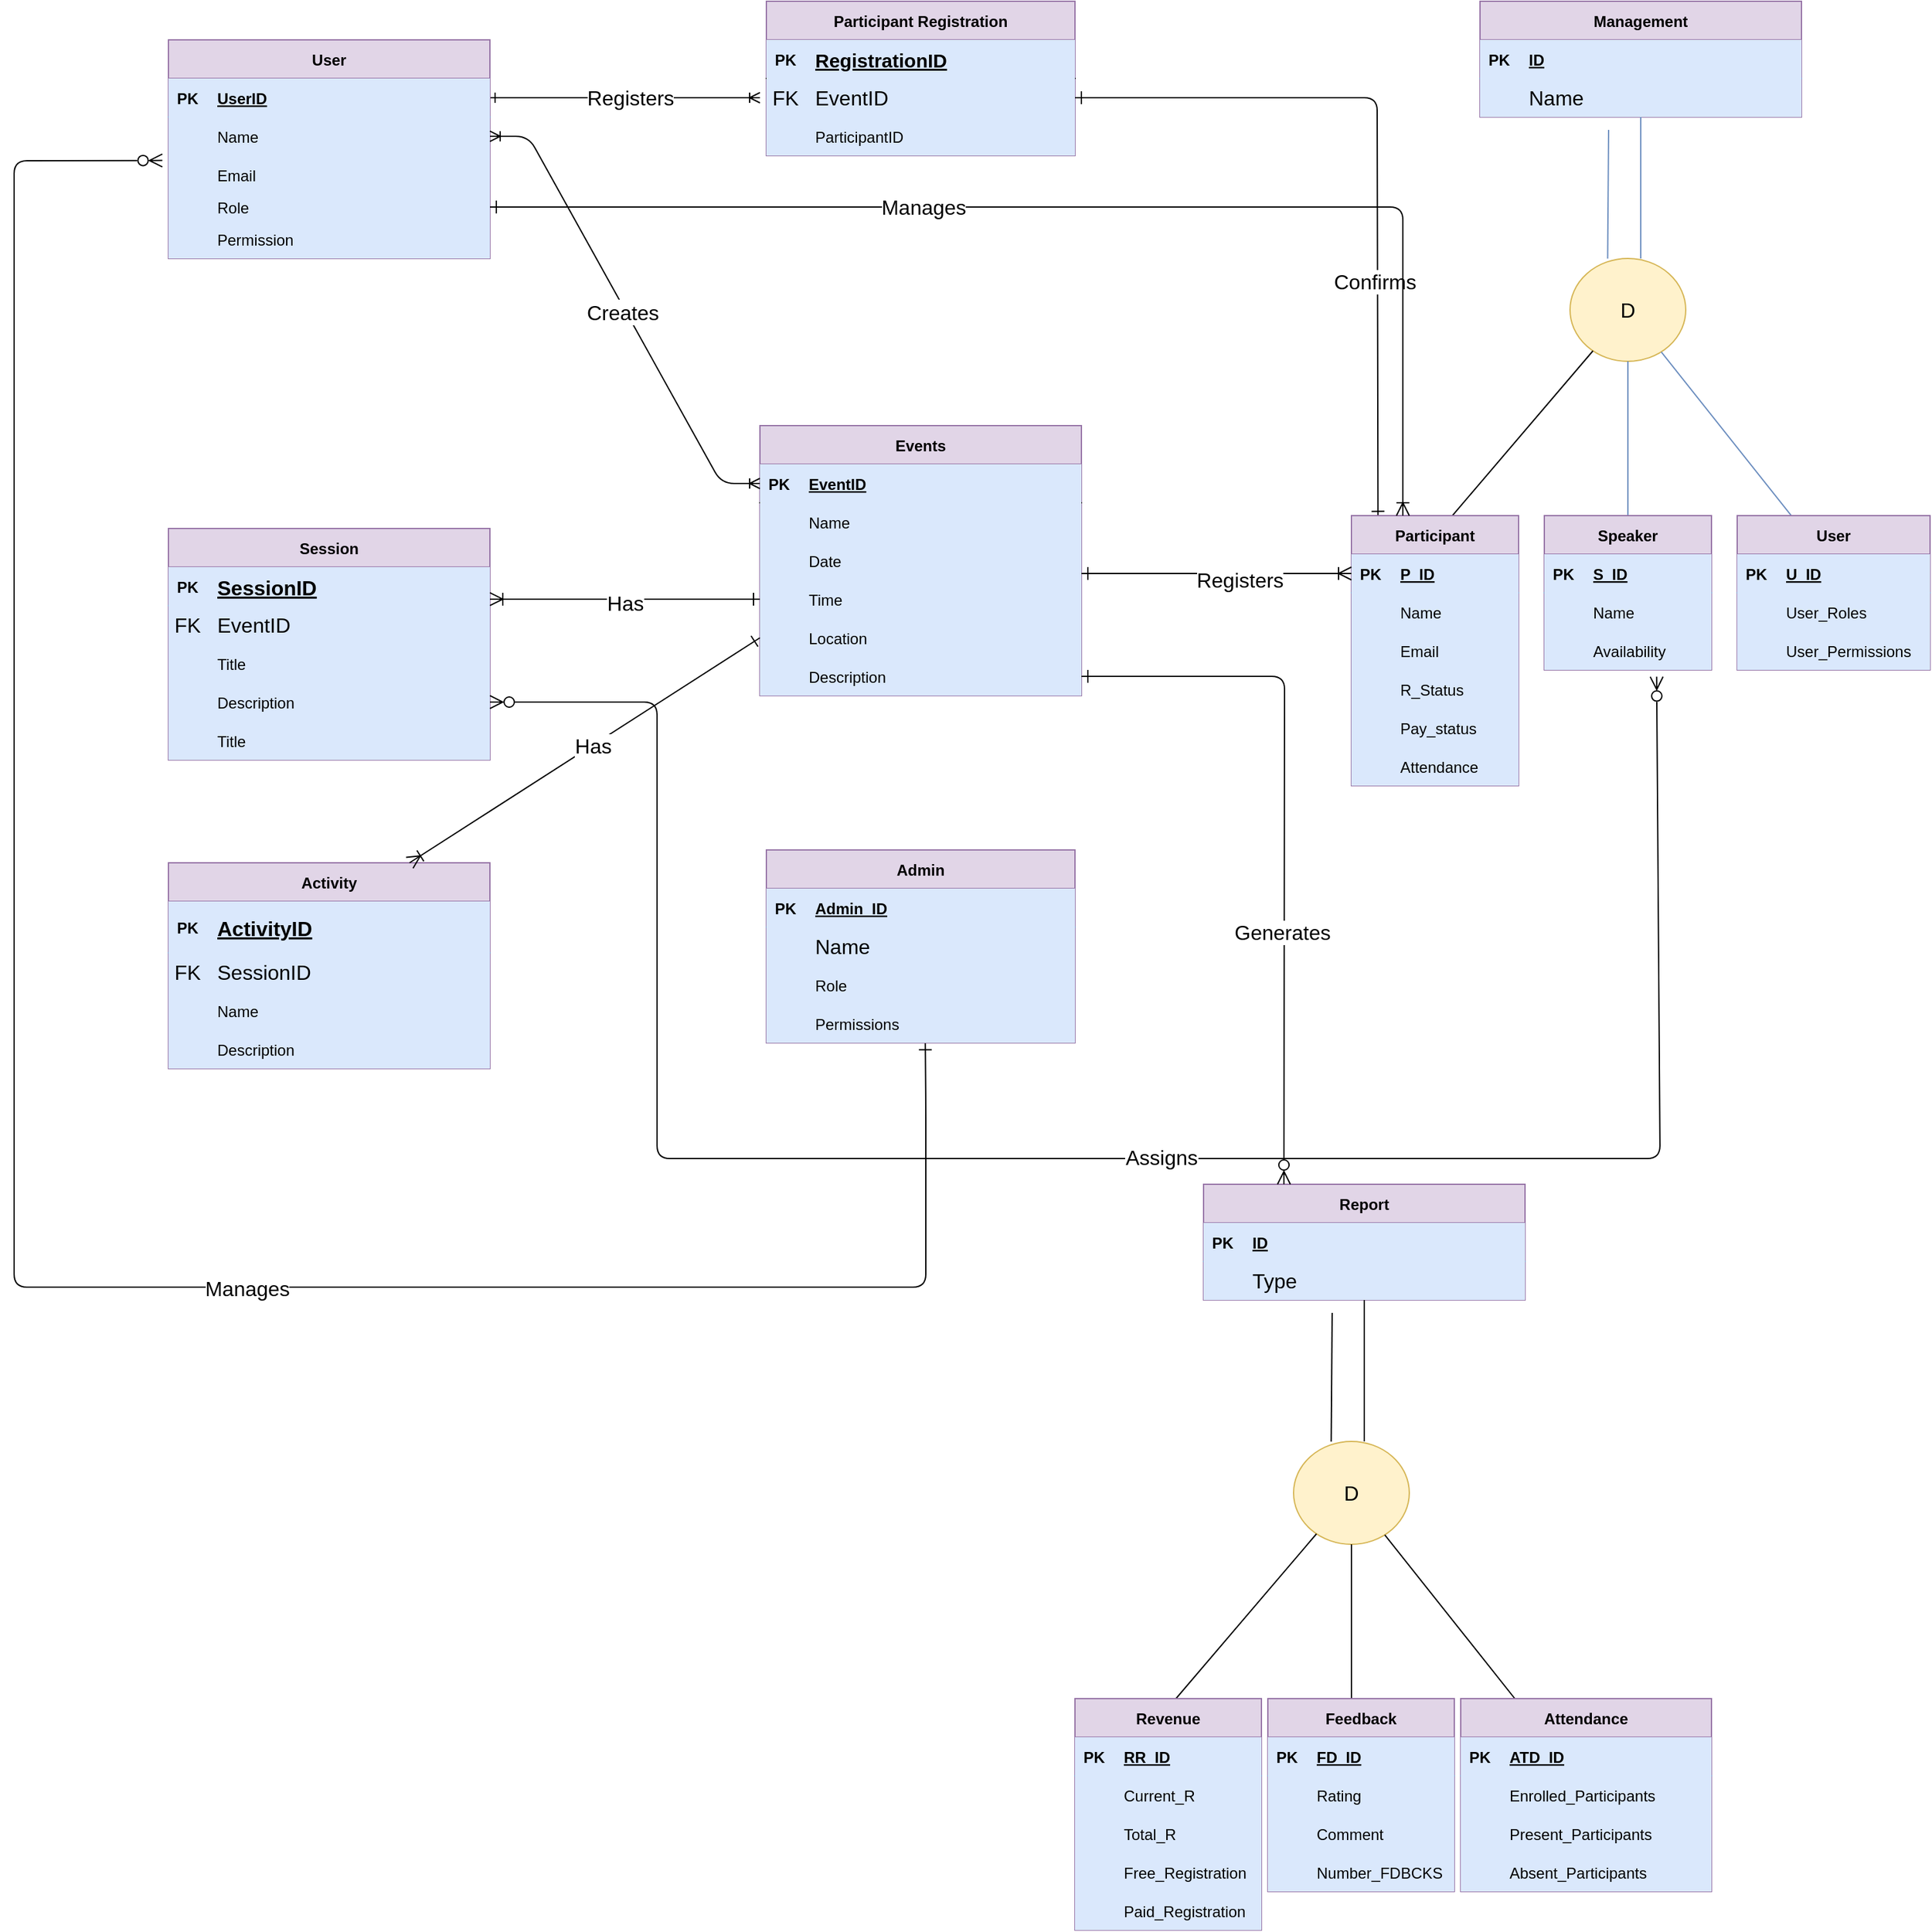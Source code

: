 <mxfile version="22.0.8" type="device">
  <diagram id="R2lEEEUBdFMjLlhIrx00" name="Page-1">
    <mxGraphModel dx="2759" dy="1120" grid="1" gridSize="10" guides="1" tooltips="1" connect="1" arrows="1" fold="1" page="1" pageScale="1" pageWidth="850" pageHeight="1100" background="none" math="0" shadow="0" extFonts="Permanent Marker^https://fonts.googleapis.com/css?family=Permanent+Marker">
      <root>
        <mxCell id="0" />
        <mxCell id="1" parent="0" />
        <mxCell id="C-vyLk0tnHw3VtMMgP7b-12" value="" style="edgeStyle=entityRelationEdgeStyle;endArrow=ERoneToMany;startArrow=ERone;endFill=0;startFill=0;" parent="1" source="C-vyLk0tnHw3VtMMgP7b-3" edge="1">
          <mxGeometry width="100" height="100" relative="1" as="geometry">
            <mxPoint x="400" y="180" as="sourcePoint" />
            <mxPoint x="-140" y="185" as="targetPoint" />
          </mxGeometry>
        </mxCell>
        <mxCell id="bTVctBgpR0pItvXY-URO-287" value="Registers" style="edgeLabel;html=1;align=center;verticalAlign=middle;resizable=0;points=[];fontSize=16;" parent="C-vyLk0tnHw3VtMMgP7b-12" vertex="1" connectable="0">
          <mxGeometry x="0.031" relative="1" as="geometry">
            <mxPoint as="offset" />
          </mxGeometry>
        </mxCell>
        <mxCell id="C-vyLk0tnHw3VtMMgP7b-2" value="User" style="shape=table;startSize=30;container=1;collapsible=1;childLayout=tableLayout;fixedRows=1;rowLines=0;fontStyle=1;align=center;resizeLast=1;fillColor=#e1d5e7;strokeColor=#9673a6;" parent="1" vertex="1">
          <mxGeometry x="-600" y="140" width="250" height="170" as="geometry" />
        </mxCell>
        <mxCell id="C-vyLk0tnHw3VtMMgP7b-3" value="" style="shape=partialRectangle;collapsible=0;dropTarget=0;pointerEvents=0;fillColor=#dae8fc;points=[[0,0.5],[1,0.5]];portConstraint=eastwest;top=0;left=0;right=0;bottom=1;strokeColor=#6c8ebf;" parent="C-vyLk0tnHw3VtMMgP7b-2" vertex="1">
          <mxGeometry y="30" width="250" height="30" as="geometry" />
        </mxCell>
        <mxCell id="C-vyLk0tnHw3VtMMgP7b-4" value="PK" style="shape=partialRectangle;overflow=hidden;connectable=0;fillColor=#dae8fc;top=0;left=0;bottom=0;right=0;fontStyle=1;strokeColor=#6c8ebf;" parent="C-vyLk0tnHw3VtMMgP7b-3" vertex="1">
          <mxGeometry width="30" height="30" as="geometry">
            <mxRectangle width="30" height="30" as="alternateBounds" />
          </mxGeometry>
        </mxCell>
        <mxCell id="C-vyLk0tnHw3VtMMgP7b-5" value="UserID" style="shape=partialRectangle;overflow=hidden;connectable=0;fillColor=#dae8fc;top=0;left=0;bottom=0;right=0;align=left;spacingLeft=6;fontStyle=5;strokeColor=#6c8ebf;" parent="C-vyLk0tnHw3VtMMgP7b-3" vertex="1">
          <mxGeometry x="30" width="220" height="30" as="geometry">
            <mxRectangle width="220" height="30" as="alternateBounds" />
          </mxGeometry>
        </mxCell>
        <mxCell id="C-vyLk0tnHw3VtMMgP7b-6" value="" style="shape=partialRectangle;collapsible=0;dropTarget=0;pointerEvents=0;fillColor=#dae8fc;points=[[0,0.5],[1,0.5]];portConstraint=eastwest;top=0;left=0;right=0;bottom=0;strokeColor=#6c8ebf;" parent="C-vyLk0tnHw3VtMMgP7b-2" vertex="1">
          <mxGeometry y="60" width="250" height="30" as="geometry" />
        </mxCell>
        <mxCell id="C-vyLk0tnHw3VtMMgP7b-7" value="" style="shape=partialRectangle;overflow=hidden;connectable=0;fillColor=#dae8fc;top=0;left=0;bottom=0;right=0;strokeColor=#6c8ebf;" parent="C-vyLk0tnHw3VtMMgP7b-6" vertex="1">
          <mxGeometry width="30" height="30" as="geometry">
            <mxRectangle width="30" height="30" as="alternateBounds" />
          </mxGeometry>
        </mxCell>
        <mxCell id="C-vyLk0tnHw3VtMMgP7b-8" value="Name" style="shape=partialRectangle;overflow=hidden;connectable=0;fillColor=#dae8fc;top=0;left=0;bottom=0;right=0;align=left;spacingLeft=6;strokeColor=#6c8ebf;" parent="C-vyLk0tnHw3VtMMgP7b-6" vertex="1">
          <mxGeometry x="30" width="220" height="30" as="geometry">
            <mxRectangle width="220" height="30" as="alternateBounds" />
          </mxGeometry>
        </mxCell>
        <mxCell id="C-vyLk0tnHw3VtMMgP7b-9" value="" style="shape=partialRectangle;collapsible=0;dropTarget=0;pointerEvents=0;fillColor=#dae8fc;points=[[0,0.5],[1,0.5]];portConstraint=eastwest;top=0;left=0;right=0;bottom=0;strokeColor=#6c8ebf;" parent="C-vyLk0tnHw3VtMMgP7b-2" vertex="1">
          <mxGeometry y="90" width="250" height="30" as="geometry" />
        </mxCell>
        <mxCell id="C-vyLk0tnHw3VtMMgP7b-10" value="" style="shape=partialRectangle;overflow=hidden;connectable=0;fillColor=#dae8fc;top=0;left=0;bottom=0;right=0;strokeColor=#6c8ebf;" parent="C-vyLk0tnHw3VtMMgP7b-9" vertex="1">
          <mxGeometry width="30" height="30" as="geometry">
            <mxRectangle width="30" height="30" as="alternateBounds" />
          </mxGeometry>
        </mxCell>
        <mxCell id="C-vyLk0tnHw3VtMMgP7b-11" value="Email" style="shape=partialRectangle;overflow=hidden;connectable=0;fillColor=#dae8fc;top=0;left=0;bottom=0;right=0;align=left;spacingLeft=6;strokeColor=#6c8ebf;" parent="C-vyLk0tnHw3VtMMgP7b-9" vertex="1">
          <mxGeometry x="30" width="220" height="30" as="geometry">
            <mxRectangle width="220" height="30" as="alternateBounds" />
          </mxGeometry>
        </mxCell>
        <mxCell id="bTVctBgpR0pItvXY-URO-14" value="" style="shape=partialRectangle;collapsible=0;dropTarget=0;pointerEvents=0;fillColor=#dae8fc;points=[[0,0.5],[1,0.5]];portConstraint=eastwest;top=0;left=0;right=0;bottom=0;strokeColor=#6c8ebf;" parent="C-vyLk0tnHw3VtMMgP7b-2" vertex="1">
          <mxGeometry y="120" width="250" height="20" as="geometry" />
        </mxCell>
        <mxCell id="bTVctBgpR0pItvXY-URO-15" value="" style="shape=partialRectangle;overflow=hidden;connectable=0;fillColor=#dae8fc;top=0;left=0;bottom=0;right=0;strokeColor=#6c8ebf;" parent="bTVctBgpR0pItvXY-URO-14" vertex="1">
          <mxGeometry width="30" height="20" as="geometry">
            <mxRectangle width="30" height="20" as="alternateBounds" />
          </mxGeometry>
        </mxCell>
        <mxCell id="bTVctBgpR0pItvXY-URO-16" value="Role" style="shape=partialRectangle;overflow=hidden;connectable=0;fillColor=#dae8fc;top=0;left=0;bottom=0;right=0;align=left;spacingLeft=6;strokeColor=#6c8ebf;" parent="bTVctBgpR0pItvXY-URO-14" vertex="1">
          <mxGeometry x="30" width="220" height="20" as="geometry">
            <mxRectangle width="220" height="20" as="alternateBounds" />
          </mxGeometry>
        </mxCell>
        <mxCell id="bTVctBgpR0pItvXY-URO-17" value="" style="shape=partialRectangle;collapsible=0;dropTarget=0;pointerEvents=0;fillColor=#dae8fc;points=[[0,0.5],[1,0.5]];portConstraint=eastwest;top=0;left=0;right=0;bottom=0;strokeColor=#6c8ebf;" parent="C-vyLk0tnHw3VtMMgP7b-2" vertex="1">
          <mxGeometry y="140" width="250" height="30" as="geometry" />
        </mxCell>
        <mxCell id="bTVctBgpR0pItvXY-URO-18" value="" style="shape=partialRectangle;overflow=hidden;connectable=0;fillColor=#dae8fc;top=0;left=0;bottom=0;right=0;strokeColor=#6c8ebf;" parent="bTVctBgpR0pItvXY-URO-17" vertex="1">
          <mxGeometry width="30" height="30" as="geometry">
            <mxRectangle width="30" height="30" as="alternateBounds" />
          </mxGeometry>
        </mxCell>
        <mxCell id="bTVctBgpR0pItvXY-URO-19" value="Permission" style="shape=partialRectangle;overflow=hidden;connectable=0;fillColor=#dae8fc;top=0;left=0;bottom=0;right=0;align=left;spacingLeft=6;strokeColor=#6c8ebf;" parent="bTVctBgpR0pItvXY-URO-17" vertex="1">
          <mxGeometry x="30" width="220" height="30" as="geometry">
            <mxRectangle width="220" height="30" as="alternateBounds" />
          </mxGeometry>
        </mxCell>
        <mxCell id="C-vyLk0tnHw3VtMMgP7b-13" value="Participant Registration" style="shape=table;startSize=30;container=1;collapsible=1;childLayout=tableLayout;fixedRows=1;rowLines=0;fontStyle=1;align=center;resizeLast=1;fillColor=#e1d5e7;strokeColor=#9673a6;" parent="1" vertex="1">
          <mxGeometry x="-135" y="110" width="240" height="120" as="geometry" />
        </mxCell>
        <mxCell id="C-vyLk0tnHw3VtMMgP7b-14" value="" style="shape=partialRectangle;collapsible=0;dropTarget=0;pointerEvents=0;fillColor=none;points=[[0,0.5],[1,0.5]];portConstraint=eastwest;top=0;left=0;right=0;bottom=1;" parent="C-vyLk0tnHw3VtMMgP7b-13" vertex="1">
          <mxGeometry y="30" width="240" height="30" as="geometry" />
        </mxCell>
        <mxCell id="C-vyLk0tnHw3VtMMgP7b-15" value="PK" style="shape=partialRectangle;overflow=hidden;connectable=0;fillColor=#dae8fc;top=0;left=0;bottom=0;right=0;fontStyle=1;strokeColor=#6c8ebf;" parent="C-vyLk0tnHw3VtMMgP7b-14" vertex="1">
          <mxGeometry width="30" height="30" as="geometry">
            <mxRectangle width="30" height="30" as="alternateBounds" />
          </mxGeometry>
        </mxCell>
        <mxCell id="C-vyLk0tnHw3VtMMgP7b-16" value="RegistrationID" style="shape=partialRectangle;overflow=hidden;connectable=0;fillColor=#dae8fc;top=0;left=0;bottom=0;right=0;align=left;spacingLeft=6;fontStyle=5;fontSize=15;strokeColor=#6c8ebf;" parent="C-vyLk0tnHw3VtMMgP7b-14" vertex="1">
          <mxGeometry x="30" width="210" height="30" as="geometry">
            <mxRectangle width="210" height="30" as="alternateBounds" />
          </mxGeometry>
        </mxCell>
        <mxCell id="bTVctBgpR0pItvXY-URO-26" value="" style="shape=tableRow;horizontal=0;startSize=0;swimlaneHead=0;swimlaneBody=0;fillColor=#dae8fc;collapsible=0;dropTarget=0;points=[[0,0.5],[1,0.5]];portConstraint=eastwest;top=0;left=0;right=0;bottom=0;fontSize=16;strokeColor=#6c8ebf;" parent="C-vyLk0tnHw3VtMMgP7b-13" vertex="1">
          <mxGeometry y="60" width="240" height="30" as="geometry" />
        </mxCell>
        <mxCell id="bTVctBgpR0pItvXY-URO-27" value="FK" style="shape=partialRectangle;connectable=0;fillColor=#dae8fc;top=0;left=0;bottom=0;right=0;fontStyle=0;overflow=hidden;whiteSpace=wrap;html=1;fontSize=16;strokeColor=#6c8ebf;" parent="bTVctBgpR0pItvXY-URO-26" vertex="1">
          <mxGeometry width="30" height="30" as="geometry">
            <mxRectangle width="30" height="30" as="alternateBounds" />
          </mxGeometry>
        </mxCell>
        <mxCell id="bTVctBgpR0pItvXY-URO-28" value="EventID" style="shape=partialRectangle;connectable=0;fillColor=#dae8fc;top=0;left=0;bottom=0;right=0;align=left;spacingLeft=6;fontStyle=0;overflow=hidden;whiteSpace=wrap;html=1;fontSize=16;strokeColor=#6c8ebf;" parent="bTVctBgpR0pItvXY-URO-26" vertex="1">
          <mxGeometry x="30" width="210" height="30" as="geometry">
            <mxRectangle width="210" height="30" as="alternateBounds" />
          </mxGeometry>
        </mxCell>
        <mxCell id="C-vyLk0tnHw3VtMMgP7b-20" value="" style="shape=partialRectangle;collapsible=0;dropTarget=0;pointerEvents=0;fillColor=#dae8fc;points=[[0,0.5],[1,0.5]];portConstraint=eastwest;top=0;left=0;right=0;bottom=0;strokeColor=#6c8ebf;" parent="C-vyLk0tnHw3VtMMgP7b-13" vertex="1">
          <mxGeometry y="90" width="240" height="30" as="geometry" />
        </mxCell>
        <mxCell id="C-vyLk0tnHw3VtMMgP7b-21" value="" style="shape=partialRectangle;overflow=hidden;connectable=0;fillColor=#dae8fc;top=0;left=0;bottom=0;right=0;strokeColor=#6c8ebf;" parent="C-vyLk0tnHw3VtMMgP7b-20" vertex="1">
          <mxGeometry width="30" height="30" as="geometry">
            <mxRectangle width="30" height="30" as="alternateBounds" />
          </mxGeometry>
        </mxCell>
        <mxCell id="C-vyLk0tnHw3VtMMgP7b-22" value="ParticipantID" style="shape=partialRectangle;overflow=hidden;connectable=0;fillColor=#dae8fc;top=0;left=0;bottom=0;right=0;align=left;spacingLeft=6;strokeColor=#6c8ebf;" parent="C-vyLk0tnHw3VtMMgP7b-20" vertex="1">
          <mxGeometry x="30" width="210" height="30" as="geometry">
            <mxRectangle width="210" height="30" as="alternateBounds" />
          </mxGeometry>
        </mxCell>
        <mxCell id="C-vyLk0tnHw3VtMMgP7b-23" value="Events" style="shape=table;startSize=30;container=1;collapsible=1;childLayout=tableLayout;fixedRows=1;rowLines=0;fontStyle=1;align=center;resizeLast=1;fillColor=#e1d5e7;strokeColor=#9673a6;" parent="1" vertex="1">
          <mxGeometry x="-140" y="440" width="250" height="210" as="geometry" />
        </mxCell>
        <mxCell id="C-vyLk0tnHw3VtMMgP7b-24" value="" style="shape=partialRectangle;collapsible=0;dropTarget=0;pointerEvents=0;fillColor=none;points=[[0,0.5],[1,0.5]];portConstraint=eastwest;top=0;left=0;right=0;bottom=1;" parent="C-vyLk0tnHw3VtMMgP7b-23" vertex="1">
          <mxGeometry y="30" width="250" height="30" as="geometry" />
        </mxCell>
        <mxCell id="C-vyLk0tnHw3VtMMgP7b-25" value="PK" style="shape=partialRectangle;overflow=hidden;connectable=0;fillColor=#dae8fc;top=0;left=0;bottom=0;right=0;fontStyle=1;strokeColor=#6c8ebf;" parent="C-vyLk0tnHw3VtMMgP7b-24" vertex="1">
          <mxGeometry width="30" height="30" as="geometry">
            <mxRectangle width="30" height="30" as="alternateBounds" />
          </mxGeometry>
        </mxCell>
        <mxCell id="C-vyLk0tnHw3VtMMgP7b-26" value="EventID" style="shape=partialRectangle;overflow=hidden;connectable=0;fillColor=#dae8fc;top=0;left=0;bottom=0;right=0;align=left;spacingLeft=6;fontStyle=5;strokeColor=#6c8ebf;" parent="C-vyLk0tnHw3VtMMgP7b-24" vertex="1">
          <mxGeometry x="30" width="220" height="30" as="geometry">
            <mxRectangle width="220" height="30" as="alternateBounds" />
          </mxGeometry>
        </mxCell>
        <mxCell id="C-vyLk0tnHw3VtMMgP7b-27" value="" style="shape=partialRectangle;collapsible=0;dropTarget=0;pointerEvents=0;fillColor=none;points=[[0,0.5],[1,0.5]];portConstraint=eastwest;top=0;left=0;right=0;bottom=0;" parent="C-vyLk0tnHw3VtMMgP7b-23" vertex="1">
          <mxGeometry y="60" width="250" height="30" as="geometry" />
        </mxCell>
        <mxCell id="C-vyLk0tnHw3VtMMgP7b-28" value="" style="shape=partialRectangle;overflow=hidden;connectable=0;fillColor=#dae8fc;top=0;left=0;bottom=0;right=0;strokeColor=#6c8ebf;" parent="C-vyLk0tnHw3VtMMgP7b-27" vertex="1">
          <mxGeometry width="30" height="30" as="geometry">
            <mxRectangle width="30" height="30" as="alternateBounds" />
          </mxGeometry>
        </mxCell>
        <mxCell id="C-vyLk0tnHw3VtMMgP7b-29" value="Name" style="shape=partialRectangle;overflow=hidden;connectable=0;fillColor=#dae8fc;top=0;left=0;bottom=0;right=0;align=left;spacingLeft=6;strokeColor=#6c8ebf;" parent="C-vyLk0tnHw3VtMMgP7b-27" vertex="1">
          <mxGeometry x="30" width="220" height="30" as="geometry">
            <mxRectangle width="220" height="30" as="alternateBounds" />
          </mxGeometry>
        </mxCell>
        <mxCell id="bTVctBgpR0pItvXY-URO-2" value="" style="shape=partialRectangle;collapsible=0;dropTarget=0;pointerEvents=0;fillColor=none;points=[[0,0.5],[1,0.5]];portConstraint=eastwest;top=0;left=0;right=0;bottom=0;" parent="C-vyLk0tnHw3VtMMgP7b-23" vertex="1">
          <mxGeometry y="90" width="250" height="30" as="geometry" />
        </mxCell>
        <mxCell id="bTVctBgpR0pItvXY-URO-3" value="" style="shape=partialRectangle;overflow=hidden;connectable=0;fillColor=#dae8fc;top=0;left=0;bottom=0;right=0;strokeColor=#6c8ebf;" parent="bTVctBgpR0pItvXY-URO-2" vertex="1">
          <mxGeometry width="30" height="30" as="geometry">
            <mxRectangle width="30" height="30" as="alternateBounds" />
          </mxGeometry>
        </mxCell>
        <mxCell id="bTVctBgpR0pItvXY-URO-4" value="Date" style="shape=partialRectangle;overflow=hidden;connectable=0;fillColor=#dae8fc;top=0;left=0;bottom=0;right=0;align=left;spacingLeft=6;strokeColor=#6c8ebf;" parent="bTVctBgpR0pItvXY-URO-2" vertex="1">
          <mxGeometry x="30" width="220" height="30" as="geometry">
            <mxRectangle width="220" height="30" as="alternateBounds" />
          </mxGeometry>
        </mxCell>
        <mxCell id="bTVctBgpR0pItvXY-URO-5" value="" style="shape=partialRectangle;collapsible=0;dropTarget=0;pointerEvents=0;fillColor=none;points=[[0,0.5],[1,0.5]];portConstraint=eastwest;top=0;left=0;right=0;bottom=0;" parent="C-vyLk0tnHw3VtMMgP7b-23" vertex="1">
          <mxGeometry y="120" width="250" height="30" as="geometry" />
        </mxCell>
        <mxCell id="bTVctBgpR0pItvXY-URO-6" value="" style="shape=partialRectangle;overflow=hidden;connectable=0;fillColor=#dae8fc;top=0;left=0;bottom=0;right=0;strokeColor=#6c8ebf;" parent="bTVctBgpR0pItvXY-URO-5" vertex="1">
          <mxGeometry width="30" height="30" as="geometry">
            <mxRectangle width="30" height="30" as="alternateBounds" />
          </mxGeometry>
        </mxCell>
        <mxCell id="bTVctBgpR0pItvXY-URO-7" value="Time" style="shape=partialRectangle;overflow=hidden;connectable=0;fillColor=#dae8fc;top=0;left=0;bottom=0;right=0;align=left;spacingLeft=6;strokeColor=#6c8ebf;" parent="bTVctBgpR0pItvXY-URO-5" vertex="1">
          <mxGeometry x="30" width="220" height="30" as="geometry">
            <mxRectangle width="220" height="30" as="alternateBounds" />
          </mxGeometry>
        </mxCell>
        <mxCell id="bTVctBgpR0pItvXY-URO-8" value="" style="shape=partialRectangle;collapsible=0;dropTarget=0;pointerEvents=0;fillColor=none;points=[[0,0.5],[1,0.5]];portConstraint=eastwest;top=0;left=0;right=0;bottom=0;" parent="C-vyLk0tnHw3VtMMgP7b-23" vertex="1">
          <mxGeometry y="150" width="250" height="30" as="geometry" />
        </mxCell>
        <mxCell id="bTVctBgpR0pItvXY-URO-9" value="" style="shape=partialRectangle;overflow=hidden;connectable=0;fillColor=#dae8fc;top=0;left=0;bottom=0;right=0;strokeColor=#6c8ebf;" parent="bTVctBgpR0pItvXY-URO-8" vertex="1">
          <mxGeometry width="30" height="30" as="geometry">
            <mxRectangle width="30" height="30" as="alternateBounds" />
          </mxGeometry>
        </mxCell>
        <mxCell id="bTVctBgpR0pItvXY-URO-10" value="Location" style="shape=partialRectangle;overflow=hidden;connectable=0;fillColor=#dae8fc;top=0;left=0;bottom=0;right=0;align=left;spacingLeft=6;strokeColor=#6c8ebf;" parent="bTVctBgpR0pItvXY-URO-8" vertex="1">
          <mxGeometry x="30" width="220" height="30" as="geometry">
            <mxRectangle width="220" height="30" as="alternateBounds" />
          </mxGeometry>
        </mxCell>
        <mxCell id="bTVctBgpR0pItvXY-URO-11" value="" style="shape=partialRectangle;collapsible=0;dropTarget=0;pointerEvents=0;fillColor=none;points=[[0,0.5],[1,0.5]];portConstraint=eastwest;top=0;left=0;right=0;bottom=0;" parent="C-vyLk0tnHw3VtMMgP7b-23" vertex="1">
          <mxGeometry y="180" width="250" height="30" as="geometry" />
        </mxCell>
        <mxCell id="bTVctBgpR0pItvXY-URO-12" value="" style="shape=partialRectangle;overflow=hidden;connectable=0;fillColor=#dae8fc;top=0;left=0;bottom=0;right=0;strokeColor=#6c8ebf;" parent="bTVctBgpR0pItvXY-URO-11" vertex="1">
          <mxGeometry width="30" height="30" as="geometry">
            <mxRectangle width="30" height="30" as="alternateBounds" />
          </mxGeometry>
        </mxCell>
        <mxCell id="bTVctBgpR0pItvXY-URO-13" value="Description" style="shape=partialRectangle;overflow=hidden;connectable=0;fillColor=#dae8fc;top=0;left=0;bottom=0;right=0;align=left;spacingLeft=6;strokeColor=#6c8ebf;" parent="bTVctBgpR0pItvXY-URO-11" vertex="1">
          <mxGeometry x="30" width="220" height="30" as="geometry">
            <mxRectangle width="220" height="30" as="alternateBounds" />
          </mxGeometry>
        </mxCell>
        <mxCell id="C-vyLk0tnHw3VtMMgP7b-1" value="" style="edgeStyle=entityRelationEdgeStyle;endArrow=ERoneToMany;startArrow=ERoneToMany;endFill=0;startFill=0;" parent="1" source="C-vyLk0tnHw3VtMMgP7b-24" target="C-vyLk0tnHw3VtMMgP7b-6" edge="1">
          <mxGeometry width="100" height="100" relative="1" as="geometry">
            <mxPoint x="340" y="720" as="sourcePoint" />
            <mxPoint x="440" y="620" as="targetPoint" />
          </mxGeometry>
        </mxCell>
        <mxCell id="bTVctBgpR0pItvXY-URO-284" value="Text" style="edgeLabel;html=1;align=center;verticalAlign=middle;resizable=0;points=[];fontSize=16;" parent="C-vyLk0tnHw3VtMMgP7b-1" vertex="1" connectable="0">
          <mxGeometry x="0.005" y="5" relative="1" as="geometry">
            <mxPoint y="-1" as="offset" />
          </mxGeometry>
        </mxCell>
        <mxCell id="bTVctBgpR0pItvXY-URO-286" value="Creates" style="edgeLabel;html=1;align=center;verticalAlign=middle;resizable=0;points=[];fontSize=16;" parent="C-vyLk0tnHw3VtMMgP7b-1" vertex="1" connectable="0">
          <mxGeometry x="-0.002" y="2" relative="1" as="geometry">
            <mxPoint x="-1" as="offset" />
          </mxGeometry>
        </mxCell>
        <mxCell id="bTVctBgpR0pItvXY-URO-29" value="Management" style="shape=table;startSize=30;container=1;collapsible=1;childLayout=tableLayout;fixedRows=1;rowLines=0;fontStyle=1;align=center;resizeLast=1;fillColor=#e1d5e7;strokeColor=#9673a6;" parent="1" vertex="1">
          <mxGeometry x="420" y="110" width="250" height="90" as="geometry" />
        </mxCell>
        <mxCell id="bTVctBgpR0pItvXY-URO-30" value="" style="shape=partialRectangle;collapsible=0;dropTarget=0;pointerEvents=0;fillColor=#dae8fc;points=[[0,0.5],[1,0.5]];portConstraint=eastwest;top=0;left=0;right=0;bottom=1;strokeColor=#6c8ebf;" parent="bTVctBgpR0pItvXY-URO-29" vertex="1">
          <mxGeometry y="30" width="250" height="30" as="geometry" />
        </mxCell>
        <mxCell id="bTVctBgpR0pItvXY-URO-31" value="PK" style="shape=partialRectangle;overflow=hidden;connectable=0;fillColor=#dae8fc;top=0;left=0;bottom=0;right=0;fontStyle=1;strokeColor=#6c8ebf;" parent="bTVctBgpR0pItvXY-URO-30" vertex="1">
          <mxGeometry width="30" height="30" as="geometry">
            <mxRectangle width="30" height="30" as="alternateBounds" />
          </mxGeometry>
        </mxCell>
        <mxCell id="bTVctBgpR0pItvXY-URO-32" value="ID" style="shape=partialRectangle;overflow=hidden;connectable=0;fillColor=#dae8fc;top=0;left=0;bottom=0;right=0;align=left;spacingLeft=6;fontStyle=5;strokeColor=#6c8ebf;" parent="bTVctBgpR0pItvXY-URO-30" vertex="1">
          <mxGeometry x="30" width="220" height="30" as="geometry">
            <mxRectangle width="220" height="30" as="alternateBounds" />
          </mxGeometry>
        </mxCell>
        <mxCell id="bTVctBgpR0pItvXY-URO-33" value="" style="shape=tableRow;horizontal=0;startSize=0;swimlaneHead=0;swimlaneBody=0;fillColor=#dae8fc;collapsible=0;dropTarget=0;points=[[0,0.5],[1,0.5]];portConstraint=eastwest;top=0;left=0;right=0;bottom=0;fontSize=16;strokeColor=#6c8ebf;" parent="bTVctBgpR0pItvXY-URO-29" vertex="1">
          <mxGeometry y="60" width="250" height="30" as="geometry" />
        </mxCell>
        <mxCell id="bTVctBgpR0pItvXY-URO-34" value="" style="shape=partialRectangle;connectable=0;fillColor=#dae8fc;top=0;left=0;bottom=0;right=0;fontStyle=0;overflow=hidden;whiteSpace=wrap;html=1;fontSize=16;strokeColor=#6c8ebf;" parent="bTVctBgpR0pItvXY-URO-33" vertex="1">
          <mxGeometry width="30" height="30" as="geometry">
            <mxRectangle width="30" height="30" as="alternateBounds" />
          </mxGeometry>
        </mxCell>
        <mxCell id="bTVctBgpR0pItvXY-URO-35" value="Name" style="shape=partialRectangle;connectable=0;fillColor=#dae8fc;top=0;left=0;bottom=0;right=0;align=left;spacingLeft=6;fontStyle=0;overflow=hidden;whiteSpace=wrap;html=1;fontSize=16;strokeColor=#6c8ebf;" parent="bTVctBgpR0pItvXY-URO-33" vertex="1">
          <mxGeometry x="30" width="220" height="30" as="geometry">
            <mxRectangle width="220" height="30" as="alternateBounds" />
          </mxGeometry>
        </mxCell>
        <mxCell id="bTVctBgpR0pItvXY-URO-48" value="" style="endArrow=none;html=1;rounded=0;fontSize=12;startSize=8;endSize=8;curved=1;exitX=0.325;exitY=0.001;exitDx=0;exitDy=0;exitPerimeter=0;fillColor=#dae8fc;strokeColor=#6c8ebf;" parent="1" source="bTVctBgpR0pItvXY-URO-50" edge="1">
          <mxGeometry width="50" height="50" relative="1" as="geometry">
            <mxPoint x="520" y="310" as="sourcePoint" />
            <mxPoint x="520" y="210" as="targetPoint" />
          </mxGeometry>
        </mxCell>
        <mxCell id="bTVctBgpR0pItvXY-URO-49" value="" style="endArrow=none;html=1;rounded=0;fontSize=12;startSize=8;endSize=8;curved=1;entryX=0.5;entryY=1;entryDx=0;entryDy=0;fillColor=#dae8fc;strokeColor=#6c8ebf;" parent="1" target="bTVctBgpR0pItvXY-URO-29" edge="1">
          <mxGeometry width="50" height="50" relative="1" as="geometry">
            <mxPoint x="545" y="310" as="sourcePoint" />
            <mxPoint x="600" y="340" as="targetPoint" />
          </mxGeometry>
        </mxCell>
        <mxCell id="bTVctBgpR0pItvXY-URO-50" value="D" style="ellipse;whiteSpace=wrap;html=1;fontSize=16;fillColor=#fff2cc;strokeColor=#d6b656;" parent="1" vertex="1">
          <mxGeometry x="490" y="310" width="90" height="80" as="geometry" />
        </mxCell>
        <mxCell id="bTVctBgpR0pItvXY-URO-51" value="" style="endArrow=none;html=1;rounded=0;fontSize=12;startSize=8;endSize=8;curved=1;" parent="1" target="bTVctBgpR0pItvXY-URO-50" edge="1">
          <mxGeometry width="50" height="50" relative="1" as="geometry">
            <mxPoint x="390" y="520" as="sourcePoint" />
            <mxPoint x="480" y="410" as="targetPoint" />
          </mxGeometry>
        </mxCell>
        <mxCell id="bTVctBgpR0pItvXY-URO-52" value="" style="endArrow=none;html=1;rounded=0;fontSize=12;startSize=8;endSize=8;curved=1;entryX=0.5;entryY=1;entryDx=0;entryDy=0;fillColor=#dae8fc;strokeColor=#6c8ebf;" parent="1" target="bTVctBgpR0pItvXY-URO-50" edge="1">
          <mxGeometry width="50" height="50" relative="1" as="geometry">
            <mxPoint x="535" y="520" as="sourcePoint" />
            <mxPoint x="600" y="460" as="targetPoint" />
          </mxGeometry>
        </mxCell>
        <mxCell id="bTVctBgpR0pItvXY-URO-53" value="" style="endArrow=none;html=1;rounded=0;fontSize=12;startSize=8;endSize=8;curved=1;fillColor=#dae8fc;strokeColor=#6c8ebf;" parent="1" target="bTVctBgpR0pItvXY-URO-50" edge="1">
          <mxGeometry width="50" height="50" relative="1" as="geometry">
            <mxPoint x="670" y="520" as="sourcePoint" />
            <mxPoint x="720" y="430" as="targetPoint" />
          </mxGeometry>
        </mxCell>
        <mxCell id="bTVctBgpR0pItvXY-URO-301" style="edgeStyle=none;rounded=1;orthogonalLoop=1;jettySize=auto;html=1;entryX=1;entryY=0.5;entryDx=0;entryDy=0;fontSize=12;startSize=8;endSize=8;exitX=0.159;exitY=0.008;exitDx=0;exitDy=0;exitPerimeter=0;endArrow=ERone;endFill=0;startArrow=ERone;startFill=0;" parent="1" source="bTVctBgpR0pItvXY-URO-54" target="bTVctBgpR0pItvXY-URO-26" edge="1">
          <mxGeometry relative="1" as="geometry">
            <mxPoint x="340" y="500" as="sourcePoint" />
            <Array as="points">
              <mxPoint x="340" y="185" />
            </Array>
          </mxGeometry>
        </mxCell>
        <mxCell id="bTVctBgpR0pItvXY-URO-303" value="Confirms" style="edgeLabel;html=1;align=center;verticalAlign=middle;resizable=0;points=[];fontSize=16;" parent="bTVctBgpR0pItvXY-URO-301" vertex="1" connectable="0">
          <mxGeometry x="-0.342" y="3" relative="1" as="geometry">
            <mxPoint y="1" as="offset" />
          </mxGeometry>
        </mxCell>
        <mxCell id="bTVctBgpR0pItvXY-URO-54" value="Participant" style="shape=table;startSize=30;container=1;collapsible=1;childLayout=tableLayout;fixedRows=1;rowLines=0;fontStyle=1;align=center;resizeLast=1;fillColor=#e1d5e7;strokeColor=#9673a6;" parent="1" vertex="1">
          <mxGeometry x="320" y="510" width="130" height="210" as="geometry" />
        </mxCell>
        <mxCell id="bTVctBgpR0pItvXY-URO-55" value="" style="shape=partialRectangle;collapsible=0;dropTarget=0;pointerEvents=0;fillColor=#dae8fc;points=[[0,0.5],[1,0.5]];portConstraint=eastwest;top=0;left=0;right=0;bottom=1;strokeColor=#6c8ebf;" parent="bTVctBgpR0pItvXY-URO-54" vertex="1">
          <mxGeometry y="30" width="130" height="30" as="geometry" />
        </mxCell>
        <mxCell id="bTVctBgpR0pItvXY-URO-56" value="PK" style="shape=partialRectangle;overflow=hidden;connectable=0;fillColor=#dae8fc;top=0;left=0;bottom=0;right=0;fontStyle=1;strokeColor=#6c8ebf;" parent="bTVctBgpR0pItvXY-URO-55" vertex="1">
          <mxGeometry width="30" height="30" as="geometry">
            <mxRectangle width="30" height="30" as="alternateBounds" />
          </mxGeometry>
        </mxCell>
        <mxCell id="bTVctBgpR0pItvXY-URO-57" value="P_ID" style="shape=partialRectangle;overflow=hidden;connectable=0;fillColor=#dae8fc;top=0;left=0;bottom=0;right=0;align=left;spacingLeft=6;fontStyle=5;strokeColor=#6c8ebf;" parent="bTVctBgpR0pItvXY-URO-55" vertex="1">
          <mxGeometry x="30" width="100" height="30" as="geometry">
            <mxRectangle width="100" height="30" as="alternateBounds" />
          </mxGeometry>
        </mxCell>
        <mxCell id="bTVctBgpR0pItvXY-URO-58" value="" style="shape=partialRectangle;collapsible=0;dropTarget=0;pointerEvents=0;fillColor=#dae8fc;points=[[0,0.5],[1,0.5]];portConstraint=eastwest;top=0;left=0;right=0;bottom=0;strokeColor=#6c8ebf;" parent="bTVctBgpR0pItvXY-URO-54" vertex="1">
          <mxGeometry y="60" width="130" height="30" as="geometry" />
        </mxCell>
        <mxCell id="bTVctBgpR0pItvXY-URO-59" value="" style="shape=partialRectangle;overflow=hidden;connectable=0;fillColor=#dae8fc;top=0;left=0;bottom=0;right=0;strokeColor=#6c8ebf;" parent="bTVctBgpR0pItvXY-URO-58" vertex="1">
          <mxGeometry width="30" height="30" as="geometry">
            <mxRectangle width="30" height="30" as="alternateBounds" />
          </mxGeometry>
        </mxCell>
        <mxCell id="bTVctBgpR0pItvXY-URO-60" value="Name" style="shape=partialRectangle;overflow=hidden;connectable=0;fillColor=#dae8fc;top=0;left=0;bottom=0;right=0;align=left;spacingLeft=6;strokeColor=#6c8ebf;" parent="bTVctBgpR0pItvXY-URO-58" vertex="1">
          <mxGeometry x="30" width="100" height="30" as="geometry">
            <mxRectangle width="100" height="30" as="alternateBounds" />
          </mxGeometry>
        </mxCell>
        <mxCell id="bTVctBgpR0pItvXY-URO-61" value="" style="shape=partialRectangle;collapsible=0;dropTarget=0;pointerEvents=0;fillColor=#dae8fc;points=[[0,0.5],[1,0.5]];portConstraint=eastwest;top=0;left=0;right=0;bottom=0;strokeColor=#6c8ebf;" parent="bTVctBgpR0pItvXY-URO-54" vertex="1">
          <mxGeometry y="90" width="130" height="30" as="geometry" />
        </mxCell>
        <mxCell id="bTVctBgpR0pItvXY-URO-62" value="" style="shape=partialRectangle;overflow=hidden;connectable=0;fillColor=#dae8fc;top=0;left=0;bottom=0;right=0;strokeColor=#6c8ebf;" parent="bTVctBgpR0pItvXY-URO-61" vertex="1">
          <mxGeometry width="30" height="30" as="geometry">
            <mxRectangle width="30" height="30" as="alternateBounds" />
          </mxGeometry>
        </mxCell>
        <mxCell id="bTVctBgpR0pItvXY-URO-63" value="Email" style="shape=partialRectangle;overflow=hidden;connectable=0;fillColor=#dae8fc;top=0;left=0;bottom=0;right=0;align=left;spacingLeft=6;strokeColor=#6c8ebf;" parent="bTVctBgpR0pItvXY-URO-61" vertex="1">
          <mxGeometry x="30" width="100" height="30" as="geometry">
            <mxRectangle width="100" height="30" as="alternateBounds" />
          </mxGeometry>
        </mxCell>
        <mxCell id="bTVctBgpR0pItvXY-URO-64" value="" style="shape=partialRectangle;collapsible=0;dropTarget=0;pointerEvents=0;fillColor=#dae8fc;points=[[0,0.5],[1,0.5]];portConstraint=eastwest;top=0;left=0;right=0;bottom=0;strokeColor=#6c8ebf;" parent="bTVctBgpR0pItvXY-URO-54" vertex="1">
          <mxGeometry y="120" width="130" height="30" as="geometry" />
        </mxCell>
        <mxCell id="bTVctBgpR0pItvXY-URO-65" value="" style="shape=partialRectangle;overflow=hidden;connectable=0;fillColor=#dae8fc;top=0;left=0;bottom=0;right=0;strokeColor=#6c8ebf;" parent="bTVctBgpR0pItvXY-URO-64" vertex="1">
          <mxGeometry width="30" height="30" as="geometry">
            <mxRectangle width="30" height="30" as="alternateBounds" />
          </mxGeometry>
        </mxCell>
        <mxCell id="bTVctBgpR0pItvXY-URO-66" value="R_Status" style="shape=partialRectangle;overflow=hidden;connectable=0;fillColor=#dae8fc;top=0;left=0;bottom=0;right=0;align=left;spacingLeft=6;strokeColor=#6c8ebf;" parent="bTVctBgpR0pItvXY-URO-64" vertex="1">
          <mxGeometry x="30" width="100" height="30" as="geometry">
            <mxRectangle width="100" height="30" as="alternateBounds" />
          </mxGeometry>
        </mxCell>
        <mxCell id="bTVctBgpR0pItvXY-URO-67" value="" style="shape=partialRectangle;collapsible=0;dropTarget=0;pointerEvents=0;fillColor=#dae8fc;points=[[0,0.5],[1,0.5]];portConstraint=eastwest;top=0;left=0;right=0;bottom=0;strokeColor=#6c8ebf;" parent="bTVctBgpR0pItvXY-URO-54" vertex="1">
          <mxGeometry y="150" width="130" height="30" as="geometry" />
        </mxCell>
        <mxCell id="bTVctBgpR0pItvXY-URO-68" value="" style="shape=partialRectangle;overflow=hidden;connectable=0;fillColor=#dae8fc;top=0;left=0;bottom=0;right=0;strokeColor=#6c8ebf;" parent="bTVctBgpR0pItvXY-URO-67" vertex="1">
          <mxGeometry width="30" height="30" as="geometry">
            <mxRectangle width="30" height="30" as="alternateBounds" />
          </mxGeometry>
        </mxCell>
        <mxCell id="bTVctBgpR0pItvXY-URO-69" value="Pay_status" style="shape=partialRectangle;overflow=hidden;connectable=0;fillColor=#dae8fc;top=0;left=0;bottom=0;right=0;align=left;spacingLeft=6;strokeColor=#6c8ebf;" parent="bTVctBgpR0pItvXY-URO-67" vertex="1">
          <mxGeometry x="30" width="100" height="30" as="geometry">
            <mxRectangle width="100" height="30" as="alternateBounds" />
          </mxGeometry>
        </mxCell>
        <mxCell id="bTVctBgpR0pItvXY-URO-70" value="" style="shape=partialRectangle;collapsible=0;dropTarget=0;pointerEvents=0;fillColor=#dae8fc;points=[[0,0.5],[1,0.5]];portConstraint=eastwest;top=0;left=0;right=0;bottom=0;strokeColor=#6c8ebf;" parent="bTVctBgpR0pItvXY-URO-54" vertex="1">
          <mxGeometry y="180" width="130" height="30" as="geometry" />
        </mxCell>
        <mxCell id="bTVctBgpR0pItvXY-URO-71" value="" style="shape=partialRectangle;overflow=hidden;connectable=0;fillColor=#dae8fc;top=0;left=0;bottom=0;right=0;strokeColor=#6c8ebf;" parent="bTVctBgpR0pItvXY-URO-70" vertex="1">
          <mxGeometry width="30" height="30" as="geometry">
            <mxRectangle width="30" height="30" as="alternateBounds" />
          </mxGeometry>
        </mxCell>
        <mxCell id="bTVctBgpR0pItvXY-URO-72" value="Attendance" style="shape=partialRectangle;overflow=hidden;connectable=0;fillColor=#dae8fc;top=0;left=0;bottom=0;right=0;align=left;spacingLeft=6;strokeColor=#6c8ebf;" parent="bTVctBgpR0pItvXY-URO-70" vertex="1">
          <mxGeometry x="30" width="100" height="30" as="geometry">
            <mxRectangle width="100" height="30" as="alternateBounds" />
          </mxGeometry>
        </mxCell>
        <mxCell id="bTVctBgpR0pItvXY-URO-92" value="Speaker" style="shape=table;startSize=30;container=1;collapsible=1;childLayout=tableLayout;fixedRows=1;rowLines=0;fontStyle=1;align=center;resizeLast=1;fillColor=#e1d5e7;strokeColor=#9673a6;" parent="1" vertex="1">
          <mxGeometry x="470" y="510" width="130" height="120" as="geometry" />
        </mxCell>
        <mxCell id="bTVctBgpR0pItvXY-URO-93" value="" style="shape=partialRectangle;collapsible=0;dropTarget=0;pointerEvents=0;fillColor=#dae8fc;points=[[0,0.5],[1,0.5]];portConstraint=eastwest;top=0;left=0;right=0;bottom=1;strokeColor=#6c8ebf;" parent="bTVctBgpR0pItvXY-URO-92" vertex="1">
          <mxGeometry y="30" width="130" height="30" as="geometry" />
        </mxCell>
        <mxCell id="bTVctBgpR0pItvXY-URO-94" value="PK" style="shape=partialRectangle;overflow=hidden;connectable=0;fillColor=#dae8fc;top=0;left=0;bottom=0;right=0;fontStyle=1;strokeColor=#6c8ebf;" parent="bTVctBgpR0pItvXY-URO-93" vertex="1">
          <mxGeometry width="30" height="30" as="geometry">
            <mxRectangle width="30" height="30" as="alternateBounds" />
          </mxGeometry>
        </mxCell>
        <mxCell id="bTVctBgpR0pItvXY-URO-95" value="S_ID" style="shape=partialRectangle;overflow=hidden;connectable=0;fillColor=#dae8fc;top=0;left=0;bottom=0;right=0;align=left;spacingLeft=6;fontStyle=5;strokeColor=#6c8ebf;" parent="bTVctBgpR0pItvXY-URO-93" vertex="1">
          <mxGeometry x="30" width="100" height="30" as="geometry">
            <mxRectangle width="100" height="30" as="alternateBounds" />
          </mxGeometry>
        </mxCell>
        <mxCell id="bTVctBgpR0pItvXY-URO-96" value="" style="shape=partialRectangle;collapsible=0;dropTarget=0;pointerEvents=0;fillColor=#dae8fc;points=[[0,0.5],[1,0.5]];portConstraint=eastwest;top=0;left=0;right=0;bottom=0;strokeColor=#6c8ebf;" parent="bTVctBgpR0pItvXY-URO-92" vertex="1">
          <mxGeometry y="60" width="130" height="30" as="geometry" />
        </mxCell>
        <mxCell id="bTVctBgpR0pItvXY-URO-97" value="" style="shape=partialRectangle;overflow=hidden;connectable=0;fillColor=#dae8fc;top=0;left=0;bottom=0;right=0;strokeColor=#6c8ebf;" parent="bTVctBgpR0pItvXY-URO-96" vertex="1">
          <mxGeometry width="30" height="30" as="geometry">
            <mxRectangle width="30" height="30" as="alternateBounds" />
          </mxGeometry>
        </mxCell>
        <mxCell id="bTVctBgpR0pItvXY-URO-98" value="Name" style="shape=partialRectangle;overflow=hidden;connectable=0;fillColor=#dae8fc;top=0;left=0;bottom=0;right=0;align=left;spacingLeft=6;strokeColor=#6c8ebf;" parent="bTVctBgpR0pItvXY-URO-96" vertex="1">
          <mxGeometry x="30" width="100" height="30" as="geometry">
            <mxRectangle width="100" height="30" as="alternateBounds" />
          </mxGeometry>
        </mxCell>
        <mxCell id="bTVctBgpR0pItvXY-URO-99" value="" style="shape=partialRectangle;collapsible=0;dropTarget=0;pointerEvents=0;fillColor=#dae8fc;points=[[0,0.5],[1,0.5]];portConstraint=eastwest;top=0;left=0;right=0;bottom=0;strokeColor=#6c8ebf;" parent="bTVctBgpR0pItvXY-URO-92" vertex="1">
          <mxGeometry y="90" width="130" height="30" as="geometry" />
        </mxCell>
        <mxCell id="bTVctBgpR0pItvXY-URO-100" value="" style="shape=partialRectangle;overflow=hidden;connectable=0;fillColor=#dae8fc;top=0;left=0;bottom=0;right=0;strokeColor=#6c8ebf;" parent="bTVctBgpR0pItvXY-URO-99" vertex="1">
          <mxGeometry width="30" height="30" as="geometry">
            <mxRectangle width="30" height="30" as="alternateBounds" />
          </mxGeometry>
        </mxCell>
        <mxCell id="bTVctBgpR0pItvXY-URO-101" value="Availability" style="shape=partialRectangle;overflow=hidden;connectable=0;fillColor=#dae8fc;top=0;left=0;bottom=0;right=0;align=left;spacingLeft=6;strokeColor=#6c8ebf;" parent="bTVctBgpR0pItvXY-URO-99" vertex="1">
          <mxGeometry x="30" width="100" height="30" as="geometry">
            <mxRectangle width="100" height="30" as="alternateBounds" />
          </mxGeometry>
        </mxCell>
        <mxCell id="bTVctBgpR0pItvXY-URO-111" value="User" style="shape=table;startSize=30;container=1;collapsible=1;childLayout=tableLayout;fixedRows=1;rowLines=0;fontStyle=1;align=center;resizeLast=1;fillColor=#e1d5e7;strokeColor=#9673a6;" parent="1" vertex="1">
          <mxGeometry x="620" y="510" width="150" height="120" as="geometry" />
        </mxCell>
        <mxCell id="bTVctBgpR0pItvXY-URO-112" value="" style="shape=partialRectangle;collapsible=0;dropTarget=0;pointerEvents=0;fillColor=#dae8fc;points=[[0,0.5],[1,0.5]];portConstraint=eastwest;top=0;left=0;right=0;bottom=1;strokeColor=#6c8ebf;" parent="bTVctBgpR0pItvXY-URO-111" vertex="1">
          <mxGeometry y="30" width="150" height="30" as="geometry" />
        </mxCell>
        <mxCell id="bTVctBgpR0pItvXY-URO-113" value="PK" style="shape=partialRectangle;overflow=hidden;connectable=0;fillColor=#dae8fc;top=0;left=0;bottom=0;right=0;fontStyle=1;strokeColor=#6c8ebf;" parent="bTVctBgpR0pItvXY-URO-112" vertex="1">
          <mxGeometry width="30" height="30" as="geometry">
            <mxRectangle width="30" height="30" as="alternateBounds" />
          </mxGeometry>
        </mxCell>
        <mxCell id="bTVctBgpR0pItvXY-URO-114" value="U_ID" style="shape=partialRectangle;overflow=hidden;connectable=0;fillColor=#dae8fc;top=0;left=0;bottom=0;right=0;align=left;spacingLeft=6;fontStyle=5;strokeColor=#6c8ebf;" parent="bTVctBgpR0pItvXY-URO-112" vertex="1">
          <mxGeometry x="30" width="120" height="30" as="geometry">
            <mxRectangle width="120" height="30" as="alternateBounds" />
          </mxGeometry>
        </mxCell>
        <mxCell id="bTVctBgpR0pItvXY-URO-115" value="" style="shape=partialRectangle;collapsible=0;dropTarget=0;pointerEvents=0;fillColor=#dae8fc;points=[[0,0.5],[1,0.5]];portConstraint=eastwest;top=0;left=0;right=0;bottom=0;strokeColor=#6c8ebf;" parent="bTVctBgpR0pItvXY-URO-111" vertex="1">
          <mxGeometry y="60" width="150" height="30" as="geometry" />
        </mxCell>
        <mxCell id="bTVctBgpR0pItvXY-URO-116" value="" style="shape=partialRectangle;overflow=hidden;connectable=0;fillColor=#dae8fc;top=0;left=0;bottom=0;right=0;strokeColor=#6c8ebf;" parent="bTVctBgpR0pItvXY-URO-115" vertex="1">
          <mxGeometry width="30" height="30" as="geometry">
            <mxRectangle width="30" height="30" as="alternateBounds" />
          </mxGeometry>
        </mxCell>
        <mxCell id="bTVctBgpR0pItvXY-URO-117" value="User_Roles" style="shape=partialRectangle;overflow=hidden;connectable=0;fillColor=#dae8fc;top=0;left=0;bottom=0;right=0;align=left;spacingLeft=6;strokeColor=#6c8ebf;" parent="bTVctBgpR0pItvXY-URO-115" vertex="1">
          <mxGeometry x="30" width="120" height="30" as="geometry">
            <mxRectangle width="120" height="30" as="alternateBounds" />
          </mxGeometry>
        </mxCell>
        <mxCell id="bTVctBgpR0pItvXY-URO-118" value="" style="shape=partialRectangle;collapsible=0;dropTarget=0;pointerEvents=0;fillColor=#dae8fc;points=[[0,0.5],[1,0.5]];portConstraint=eastwest;top=0;left=0;right=0;bottom=0;strokeColor=#6c8ebf;" parent="bTVctBgpR0pItvXY-URO-111" vertex="1">
          <mxGeometry y="90" width="150" height="30" as="geometry" />
        </mxCell>
        <mxCell id="bTVctBgpR0pItvXY-URO-119" value="" style="shape=partialRectangle;overflow=hidden;connectable=0;fillColor=#dae8fc;top=0;left=0;bottom=0;right=0;strokeColor=#6c8ebf;" parent="bTVctBgpR0pItvXY-URO-118" vertex="1">
          <mxGeometry width="30" height="30" as="geometry">
            <mxRectangle width="30" height="30" as="alternateBounds" />
          </mxGeometry>
        </mxCell>
        <mxCell id="bTVctBgpR0pItvXY-URO-120" value="User_Permissions" style="shape=partialRectangle;overflow=hidden;connectable=0;fillColor=#dae8fc;top=0;left=0;bottom=0;right=0;align=left;spacingLeft=6;strokeColor=#6c8ebf;" parent="bTVctBgpR0pItvXY-URO-118" vertex="1">
          <mxGeometry x="30" width="120" height="30" as="geometry">
            <mxRectangle width="120" height="30" as="alternateBounds" />
          </mxGeometry>
        </mxCell>
        <mxCell id="bTVctBgpR0pItvXY-URO-130" value="Admin" style="shape=table;startSize=30;container=1;collapsible=1;childLayout=tableLayout;fixedRows=1;rowLines=0;fontStyle=1;align=center;resizeLast=1;fillColor=#e1d5e7;strokeColor=#9673a6;" parent="1" vertex="1">
          <mxGeometry x="-135" y="770" width="240" height="150" as="geometry" />
        </mxCell>
        <mxCell id="bTVctBgpR0pItvXY-URO-131" value="" style="shape=partialRectangle;collapsible=0;dropTarget=0;pointerEvents=0;fillColor=#dae8fc;points=[[0,0.5],[1,0.5]];portConstraint=eastwest;top=0;left=0;right=0;bottom=1;strokeColor=#6c8ebf;" parent="bTVctBgpR0pItvXY-URO-130" vertex="1">
          <mxGeometry y="30" width="240" height="30" as="geometry" />
        </mxCell>
        <mxCell id="bTVctBgpR0pItvXY-URO-132" value="PK" style="shape=partialRectangle;overflow=hidden;connectable=0;fillColor=#dae8fc;top=0;left=0;bottom=0;right=0;fontStyle=1;strokeColor=#6c8ebf;" parent="bTVctBgpR0pItvXY-URO-131" vertex="1">
          <mxGeometry width="30" height="30" as="geometry">
            <mxRectangle width="30" height="30" as="alternateBounds" />
          </mxGeometry>
        </mxCell>
        <mxCell id="bTVctBgpR0pItvXY-URO-133" value="Admin_ID" style="shape=partialRectangle;overflow=hidden;connectable=0;fillColor=#dae8fc;top=0;left=0;bottom=0;right=0;align=left;spacingLeft=6;fontStyle=5;strokeColor=#6c8ebf;" parent="bTVctBgpR0pItvXY-URO-131" vertex="1">
          <mxGeometry x="30" width="210" height="30" as="geometry">
            <mxRectangle width="210" height="30" as="alternateBounds" />
          </mxGeometry>
        </mxCell>
        <mxCell id="bTVctBgpR0pItvXY-URO-134" value="" style="shape=tableRow;horizontal=0;startSize=0;swimlaneHead=0;swimlaneBody=0;fillColor=#dae8fc;collapsible=0;dropTarget=0;points=[[0,0.5],[1,0.5]];portConstraint=eastwest;top=0;left=0;right=0;bottom=0;fontSize=16;strokeColor=#6c8ebf;" parent="bTVctBgpR0pItvXY-URO-130" vertex="1">
          <mxGeometry y="60" width="240" height="30" as="geometry" />
        </mxCell>
        <mxCell id="bTVctBgpR0pItvXY-URO-135" value="" style="shape=partialRectangle;connectable=0;fillColor=#dae8fc;top=0;left=0;bottom=0;right=0;fontStyle=0;overflow=hidden;whiteSpace=wrap;html=1;fontSize=16;strokeColor=#6c8ebf;" parent="bTVctBgpR0pItvXY-URO-134" vertex="1">
          <mxGeometry width="30" height="30" as="geometry">
            <mxRectangle width="30" height="30" as="alternateBounds" />
          </mxGeometry>
        </mxCell>
        <mxCell id="bTVctBgpR0pItvXY-URO-136" value="Name" style="shape=partialRectangle;connectable=0;fillColor=#dae8fc;top=0;left=0;bottom=0;right=0;align=left;spacingLeft=6;fontStyle=0;overflow=hidden;whiteSpace=wrap;html=1;fontSize=16;strokeColor=#6c8ebf;" parent="bTVctBgpR0pItvXY-URO-134" vertex="1">
          <mxGeometry x="30" width="210" height="30" as="geometry">
            <mxRectangle width="210" height="30" as="alternateBounds" />
          </mxGeometry>
        </mxCell>
        <mxCell id="bTVctBgpR0pItvXY-URO-137" value="" style="shape=partialRectangle;collapsible=0;dropTarget=0;pointerEvents=0;fillColor=#dae8fc;points=[[0,0.5],[1,0.5]];portConstraint=eastwest;top=0;left=0;right=0;bottom=0;strokeColor=#6c8ebf;" parent="bTVctBgpR0pItvXY-URO-130" vertex="1">
          <mxGeometry y="90" width="240" height="30" as="geometry" />
        </mxCell>
        <mxCell id="bTVctBgpR0pItvXY-URO-138" value="" style="shape=partialRectangle;overflow=hidden;connectable=0;fillColor=#dae8fc;top=0;left=0;bottom=0;right=0;strokeColor=#6c8ebf;" parent="bTVctBgpR0pItvXY-URO-137" vertex="1">
          <mxGeometry width="30" height="30" as="geometry">
            <mxRectangle width="30" height="30" as="alternateBounds" />
          </mxGeometry>
        </mxCell>
        <mxCell id="bTVctBgpR0pItvXY-URO-139" value="Role" style="shape=partialRectangle;overflow=hidden;connectable=0;fillColor=#dae8fc;top=0;left=0;bottom=0;right=0;align=left;spacingLeft=6;strokeColor=#6c8ebf;" parent="bTVctBgpR0pItvXY-URO-137" vertex="1">
          <mxGeometry x="30" width="210" height="30" as="geometry">
            <mxRectangle width="210" height="30" as="alternateBounds" />
          </mxGeometry>
        </mxCell>
        <mxCell id="bTVctBgpR0pItvXY-URO-140" value="" style="shape=partialRectangle;collapsible=0;dropTarget=0;pointerEvents=0;fillColor=none;points=[[0,0.5],[1,0.5]];portConstraint=eastwest;top=0;left=0;right=0;bottom=0;" parent="bTVctBgpR0pItvXY-URO-130" vertex="1">
          <mxGeometry y="120" width="240" height="30" as="geometry" />
        </mxCell>
        <mxCell id="bTVctBgpR0pItvXY-URO-141" value="" style="shape=partialRectangle;overflow=hidden;connectable=0;fillColor=#dae8fc;top=0;left=0;bottom=0;right=0;strokeColor=#6c8ebf;" parent="bTVctBgpR0pItvXY-URO-140" vertex="1">
          <mxGeometry width="30" height="30" as="geometry">
            <mxRectangle width="30" height="30" as="alternateBounds" />
          </mxGeometry>
        </mxCell>
        <mxCell id="bTVctBgpR0pItvXY-URO-142" value="Permissions" style="shape=partialRectangle;overflow=hidden;connectable=0;fillColor=#dae8fc;top=0;left=0;bottom=0;right=0;align=left;spacingLeft=6;strokeColor=#6c8ebf;" parent="bTVctBgpR0pItvXY-URO-140" vertex="1">
          <mxGeometry x="30" width="210" height="30" as="geometry">
            <mxRectangle width="210" height="30" as="alternateBounds" />
          </mxGeometry>
        </mxCell>
        <mxCell id="bTVctBgpR0pItvXY-URO-143" value="Session" style="shape=table;startSize=30;container=1;collapsible=1;childLayout=tableLayout;fixedRows=1;rowLines=0;fontStyle=1;align=center;resizeLast=1;fillColor=#e1d5e7;strokeColor=#9673a6;" parent="1" vertex="1">
          <mxGeometry x="-600" y="520" width="250" height="180" as="geometry" />
        </mxCell>
        <mxCell id="bTVctBgpR0pItvXY-URO-144" value="" style="shape=partialRectangle;collapsible=0;dropTarget=0;pointerEvents=0;fillColor=#dae8fc;points=[[0,0.5],[1,0.5]];portConstraint=eastwest;top=0;left=0;right=0;bottom=1;strokeColor=#6c8ebf;" parent="bTVctBgpR0pItvXY-URO-143" vertex="1">
          <mxGeometry y="30" width="250" height="30" as="geometry" />
        </mxCell>
        <mxCell id="bTVctBgpR0pItvXY-URO-145" value="PK" style="shape=partialRectangle;overflow=hidden;connectable=0;fillColor=#dae8fc;top=0;left=0;bottom=0;right=0;fontStyle=1;strokeColor=#6c8ebf;" parent="bTVctBgpR0pItvXY-URO-144" vertex="1">
          <mxGeometry width="30" height="30" as="geometry">
            <mxRectangle width="30" height="30" as="alternateBounds" />
          </mxGeometry>
        </mxCell>
        <mxCell id="bTVctBgpR0pItvXY-URO-146" value="SessionID" style="shape=partialRectangle;overflow=hidden;connectable=0;fillColor=#dae8fc;top=0;left=0;bottom=0;right=0;align=left;spacingLeft=6;fontStyle=5;fontSize=16;strokeColor=#6c8ebf;" parent="bTVctBgpR0pItvXY-URO-144" vertex="1">
          <mxGeometry x="30" width="220" height="30" as="geometry">
            <mxRectangle width="220" height="30" as="alternateBounds" />
          </mxGeometry>
        </mxCell>
        <mxCell id="bTVctBgpR0pItvXY-URO-169" value="" style="shape=tableRow;horizontal=0;startSize=0;swimlaneHead=0;swimlaneBody=0;fillColor=#dae8fc;collapsible=0;dropTarget=0;points=[[0,0.5],[1,0.5]];portConstraint=eastwest;top=0;left=0;right=0;bottom=0;fontSize=16;strokeColor=#6c8ebf;" parent="bTVctBgpR0pItvXY-URO-143" vertex="1">
          <mxGeometry y="60" width="250" height="30" as="geometry" />
        </mxCell>
        <mxCell id="bTVctBgpR0pItvXY-URO-170" value="FK" style="shape=partialRectangle;connectable=0;fillColor=#dae8fc;top=0;left=0;bottom=0;right=0;fontStyle=0;overflow=hidden;whiteSpace=wrap;html=1;fontSize=16;strokeColor=#6c8ebf;" parent="bTVctBgpR0pItvXY-URO-169" vertex="1">
          <mxGeometry width="30" height="30" as="geometry">
            <mxRectangle width="30" height="30" as="alternateBounds" />
          </mxGeometry>
        </mxCell>
        <mxCell id="bTVctBgpR0pItvXY-URO-171" value="EventID" style="shape=partialRectangle;connectable=0;fillColor=#dae8fc;top=0;left=0;bottom=0;right=0;align=left;spacingLeft=6;fontStyle=0;overflow=hidden;whiteSpace=wrap;html=1;fontSize=16;strokeColor=#6c8ebf;" parent="bTVctBgpR0pItvXY-URO-169" vertex="1">
          <mxGeometry x="30" width="220" height="30" as="geometry">
            <mxRectangle width="220" height="30" as="alternateBounds" />
          </mxGeometry>
        </mxCell>
        <mxCell id="bTVctBgpR0pItvXY-URO-147" value="" style="shape=partialRectangle;collapsible=0;dropTarget=0;pointerEvents=0;fillColor=#dae8fc;points=[[0,0.5],[1,0.5]];portConstraint=eastwest;top=0;left=0;right=0;bottom=0;strokeColor=#6c8ebf;" parent="bTVctBgpR0pItvXY-URO-143" vertex="1">
          <mxGeometry y="90" width="250" height="30" as="geometry" />
        </mxCell>
        <mxCell id="bTVctBgpR0pItvXY-URO-148" value="" style="shape=partialRectangle;overflow=hidden;connectable=0;fillColor=#dae8fc;top=0;left=0;bottom=0;right=0;strokeColor=#6c8ebf;" parent="bTVctBgpR0pItvXY-URO-147" vertex="1">
          <mxGeometry width="30" height="30" as="geometry">
            <mxRectangle width="30" height="30" as="alternateBounds" />
          </mxGeometry>
        </mxCell>
        <mxCell id="bTVctBgpR0pItvXY-URO-149" value="Title" style="shape=partialRectangle;overflow=hidden;connectable=0;fillColor=#dae8fc;top=0;left=0;bottom=0;right=0;align=left;spacingLeft=6;strokeColor=#6c8ebf;" parent="bTVctBgpR0pItvXY-URO-147" vertex="1">
          <mxGeometry x="30" width="220" height="30" as="geometry">
            <mxRectangle width="220" height="30" as="alternateBounds" />
          </mxGeometry>
        </mxCell>
        <mxCell id="bTVctBgpR0pItvXY-URO-150" value="" style="shape=partialRectangle;collapsible=0;dropTarget=0;pointerEvents=0;fillColor=#dae8fc;points=[[0,0.5],[1,0.5]];portConstraint=eastwest;top=0;left=0;right=0;bottom=0;strokeColor=#6c8ebf;" parent="bTVctBgpR0pItvXY-URO-143" vertex="1">
          <mxGeometry y="120" width="250" height="30" as="geometry" />
        </mxCell>
        <mxCell id="bTVctBgpR0pItvXY-URO-151" value="" style="shape=partialRectangle;overflow=hidden;connectable=0;fillColor=#dae8fc;top=0;left=0;bottom=0;right=0;strokeColor=#6c8ebf;" parent="bTVctBgpR0pItvXY-URO-150" vertex="1">
          <mxGeometry width="30" height="30" as="geometry">
            <mxRectangle width="30" height="30" as="alternateBounds" />
          </mxGeometry>
        </mxCell>
        <mxCell id="bTVctBgpR0pItvXY-URO-152" value="Description" style="shape=partialRectangle;overflow=hidden;connectable=0;fillColor=#dae8fc;top=0;left=0;bottom=0;right=0;align=left;spacingLeft=6;strokeColor=#6c8ebf;" parent="bTVctBgpR0pItvXY-URO-150" vertex="1">
          <mxGeometry x="30" width="220" height="30" as="geometry">
            <mxRectangle width="220" height="30" as="alternateBounds" />
          </mxGeometry>
        </mxCell>
        <mxCell id="bTVctBgpR0pItvXY-URO-153" value="" style="shape=partialRectangle;collapsible=0;dropTarget=0;pointerEvents=0;fillColor=#dae8fc;points=[[0,0.5],[1,0.5]];portConstraint=eastwest;top=0;left=0;right=0;bottom=0;strokeColor=#6c8ebf;" parent="bTVctBgpR0pItvXY-URO-143" vertex="1">
          <mxGeometry y="150" width="250" height="30" as="geometry" />
        </mxCell>
        <mxCell id="bTVctBgpR0pItvXY-URO-154" value="" style="shape=partialRectangle;overflow=hidden;connectable=0;fillColor=#dae8fc;top=0;left=0;bottom=0;right=0;strokeColor=#6c8ebf;" parent="bTVctBgpR0pItvXY-URO-153" vertex="1">
          <mxGeometry width="30" height="30" as="geometry">
            <mxRectangle width="30" height="30" as="alternateBounds" />
          </mxGeometry>
        </mxCell>
        <mxCell id="bTVctBgpR0pItvXY-URO-155" value="Title" style="shape=partialRectangle;overflow=hidden;connectable=0;fillColor=#dae8fc;top=0;left=0;bottom=0;right=0;align=left;spacingLeft=6;strokeColor=#6c8ebf;" parent="bTVctBgpR0pItvXY-URO-153" vertex="1">
          <mxGeometry x="30" width="220" height="30" as="geometry">
            <mxRectangle width="220" height="30" as="alternateBounds" />
          </mxGeometry>
        </mxCell>
        <mxCell id="bTVctBgpR0pItvXY-URO-172" value="Activity" style="shape=table;startSize=30;container=1;collapsible=1;childLayout=tableLayout;fixedRows=1;rowLines=0;fontStyle=1;align=center;resizeLast=1;fillColor=#e1d5e7;strokeColor=#9673a6;" parent="1" vertex="1">
          <mxGeometry x="-600" y="780" width="250" height="160" as="geometry" />
        </mxCell>
        <mxCell id="bTVctBgpR0pItvXY-URO-173" value="" style="shape=partialRectangle;collapsible=0;dropTarget=0;pointerEvents=0;fillColor=#dae8fc;points=[[0,0.5],[1,0.5]];portConstraint=eastwest;top=0;left=0;right=0;bottom=1;strokeColor=#6c8ebf;" parent="bTVctBgpR0pItvXY-URO-172" vertex="1">
          <mxGeometry y="30" width="250" height="40" as="geometry" />
        </mxCell>
        <mxCell id="bTVctBgpR0pItvXY-URO-174" value="PK" style="shape=partialRectangle;overflow=hidden;connectable=0;fillColor=#dae8fc;top=0;left=0;bottom=0;right=0;fontStyle=1;strokeColor=#6c8ebf;" parent="bTVctBgpR0pItvXY-URO-173" vertex="1">
          <mxGeometry width="30" height="40" as="geometry">
            <mxRectangle width="30" height="40" as="alternateBounds" />
          </mxGeometry>
        </mxCell>
        <mxCell id="bTVctBgpR0pItvXY-URO-175" value="ActivityID" style="shape=partialRectangle;overflow=hidden;connectable=0;fillColor=#dae8fc;top=0;left=0;bottom=0;right=0;align=left;spacingLeft=6;fontStyle=5;fontSize=16;strokeColor=#6c8ebf;" parent="bTVctBgpR0pItvXY-URO-173" vertex="1">
          <mxGeometry x="30" width="220" height="40" as="geometry">
            <mxRectangle width="220" height="40" as="alternateBounds" />
          </mxGeometry>
        </mxCell>
        <mxCell id="bTVctBgpR0pItvXY-URO-188" value="" style="shape=tableRow;horizontal=0;startSize=0;swimlaneHead=0;swimlaneBody=0;fillColor=#dae8fc;collapsible=0;dropTarget=0;points=[[0,0.5],[1,0.5]];portConstraint=eastwest;top=0;left=0;right=0;bottom=0;fontSize=16;strokeColor=#6c8ebf;" parent="bTVctBgpR0pItvXY-URO-172" vertex="1">
          <mxGeometry y="70" width="250" height="30" as="geometry" />
        </mxCell>
        <mxCell id="bTVctBgpR0pItvXY-URO-189" value="FK" style="shape=partialRectangle;connectable=0;fillColor=#dae8fc;top=0;left=0;bottom=0;right=0;fontStyle=0;overflow=hidden;whiteSpace=wrap;html=1;fontSize=16;strokeColor=#6c8ebf;" parent="bTVctBgpR0pItvXY-URO-188" vertex="1">
          <mxGeometry width="30" height="30" as="geometry">
            <mxRectangle width="30" height="30" as="alternateBounds" />
          </mxGeometry>
        </mxCell>
        <mxCell id="bTVctBgpR0pItvXY-URO-190" value="SessionID" style="shape=partialRectangle;connectable=0;fillColor=#dae8fc;top=0;left=0;bottom=0;right=0;align=left;spacingLeft=6;fontStyle=0;overflow=hidden;whiteSpace=wrap;html=1;fontSize=16;strokeColor=#6c8ebf;" parent="bTVctBgpR0pItvXY-URO-188" vertex="1">
          <mxGeometry x="30" width="220" height="30" as="geometry">
            <mxRectangle width="220" height="30" as="alternateBounds" />
          </mxGeometry>
        </mxCell>
        <mxCell id="bTVctBgpR0pItvXY-URO-179" value="" style="shape=partialRectangle;collapsible=0;dropTarget=0;pointerEvents=0;fillColor=#dae8fc;points=[[0,0.5],[1,0.5]];portConstraint=eastwest;top=0;left=0;right=0;bottom=0;strokeColor=#6c8ebf;" parent="bTVctBgpR0pItvXY-URO-172" vertex="1">
          <mxGeometry y="100" width="250" height="30" as="geometry" />
        </mxCell>
        <mxCell id="bTVctBgpR0pItvXY-URO-180" value="" style="shape=partialRectangle;overflow=hidden;connectable=0;fillColor=#dae8fc;top=0;left=0;bottom=0;right=0;strokeColor=#6c8ebf;" parent="bTVctBgpR0pItvXY-URO-179" vertex="1">
          <mxGeometry width="30" height="30" as="geometry">
            <mxRectangle width="30" height="30" as="alternateBounds" />
          </mxGeometry>
        </mxCell>
        <mxCell id="bTVctBgpR0pItvXY-URO-181" value="Name" style="shape=partialRectangle;overflow=hidden;connectable=0;fillColor=#dae8fc;top=0;left=0;bottom=0;right=0;align=left;spacingLeft=6;strokeColor=#6c8ebf;" parent="bTVctBgpR0pItvXY-URO-179" vertex="1">
          <mxGeometry x="30" width="220" height="30" as="geometry">
            <mxRectangle width="220" height="30" as="alternateBounds" />
          </mxGeometry>
        </mxCell>
        <mxCell id="bTVctBgpR0pItvXY-URO-182" value="" style="shape=partialRectangle;collapsible=0;dropTarget=0;pointerEvents=0;fillColor=#dae8fc;points=[[0,0.5],[1,0.5]];portConstraint=eastwest;top=0;left=0;right=0;bottom=0;strokeColor=#6c8ebf;" parent="bTVctBgpR0pItvXY-URO-172" vertex="1">
          <mxGeometry y="130" width="250" height="30" as="geometry" />
        </mxCell>
        <mxCell id="bTVctBgpR0pItvXY-URO-183" value="" style="shape=partialRectangle;overflow=hidden;connectable=0;fillColor=#dae8fc;top=0;left=0;bottom=0;right=0;strokeColor=#6c8ebf;" parent="bTVctBgpR0pItvXY-URO-182" vertex="1">
          <mxGeometry width="30" height="30" as="geometry">
            <mxRectangle width="30" height="30" as="alternateBounds" />
          </mxGeometry>
        </mxCell>
        <mxCell id="bTVctBgpR0pItvXY-URO-184" value="Description" style="shape=partialRectangle;overflow=hidden;connectable=0;fillColor=#dae8fc;top=0;left=0;bottom=0;right=0;align=left;spacingLeft=6;strokeColor=#6c8ebf;" parent="bTVctBgpR0pItvXY-URO-182" vertex="1">
          <mxGeometry x="30" width="220" height="30" as="geometry">
            <mxRectangle width="220" height="30" as="alternateBounds" />
          </mxGeometry>
        </mxCell>
        <mxCell id="bTVctBgpR0pItvXY-URO-191" value="Report" style="shape=table;startSize=30;container=1;collapsible=1;childLayout=tableLayout;fixedRows=1;rowLines=0;fontStyle=1;align=center;resizeLast=1;fillColor=#e1d5e7;strokeColor=#9673a6;" parent="1" vertex="1">
          <mxGeometry x="205" y="1030" width="250" height="90" as="geometry" />
        </mxCell>
        <mxCell id="bTVctBgpR0pItvXY-URO-192" value="" style="shape=partialRectangle;collapsible=0;dropTarget=0;pointerEvents=0;fillColor=#dae8fc;points=[[0,0.5],[1,0.5]];portConstraint=eastwest;top=0;left=0;right=0;bottom=1;strokeColor=#6c8ebf;" parent="bTVctBgpR0pItvXY-URO-191" vertex="1">
          <mxGeometry y="30" width="250" height="30" as="geometry" />
        </mxCell>
        <mxCell id="bTVctBgpR0pItvXY-URO-193" value="PK" style="shape=partialRectangle;overflow=hidden;connectable=0;fillColor=#dae8fc;top=0;left=0;bottom=0;right=0;fontStyle=1;strokeColor=#6c8ebf;" parent="bTVctBgpR0pItvXY-URO-192" vertex="1">
          <mxGeometry width="30" height="30" as="geometry">
            <mxRectangle width="30" height="30" as="alternateBounds" />
          </mxGeometry>
        </mxCell>
        <mxCell id="bTVctBgpR0pItvXY-URO-194" value="ID" style="shape=partialRectangle;overflow=hidden;connectable=0;fillColor=#dae8fc;top=0;left=0;bottom=0;right=0;align=left;spacingLeft=6;fontStyle=5;strokeColor=#6c8ebf;" parent="bTVctBgpR0pItvXY-URO-192" vertex="1">
          <mxGeometry x="30" width="220" height="30" as="geometry">
            <mxRectangle width="220" height="30" as="alternateBounds" />
          </mxGeometry>
        </mxCell>
        <mxCell id="bTVctBgpR0pItvXY-URO-195" value="" style="shape=tableRow;horizontal=0;startSize=0;swimlaneHead=0;swimlaneBody=0;fillColor=#dae8fc;collapsible=0;dropTarget=0;points=[[0,0.5],[1,0.5]];portConstraint=eastwest;top=0;left=0;right=0;bottom=0;fontSize=16;strokeColor=#6c8ebf;" parent="bTVctBgpR0pItvXY-URO-191" vertex="1">
          <mxGeometry y="60" width="250" height="30" as="geometry" />
        </mxCell>
        <mxCell id="bTVctBgpR0pItvXY-URO-196" value="" style="shape=partialRectangle;connectable=0;fillColor=#dae8fc;top=0;left=0;bottom=0;right=0;fontStyle=0;overflow=hidden;whiteSpace=wrap;html=1;fontSize=16;strokeColor=#6c8ebf;" parent="bTVctBgpR0pItvXY-URO-195" vertex="1">
          <mxGeometry width="30" height="30" as="geometry">
            <mxRectangle width="30" height="30" as="alternateBounds" />
          </mxGeometry>
        </mxCell>
        <mxCell id="bTVctBgpR0pItvXY-URO-197" value="Type" style="shape=partialRectangle;connectable=0;fillColor=#dae8fc;top=0;left=0;bottom=0;right=0;align=left;spacingLeft=6;fontStyle=0;overflow=hidden;whiteSpace=wrap;html=1;fontSize=16;strokeColor=#6c8ebf;" parent="bTVctBgpR0pItvXY-URO-195" vertex="1">
          <mxGeometry x="30" width="220" height="30" as="geometry">
            <mxRectangle width="220" height="30" as="alternateBounds" />
          </mxGeometry>
        </mxCell>
        <mxCell id="bTVctBgpR0pItvXY-URO-198" value="" style="endArrow=none;html=1;rounded=0;fontSize=12;startSize=8;endSize=8;curved=1;exitX=0.325;exitY=0.001;exitDx=0;exitDy=0;exitPerimeter=0;" parent="1" source="bTVctBgpR0pItvXY-URO-200" edge="1">
          <mxGeometry width="50" height="50" relative="1" as="geometry">
            <mxPoint x="305" y="1230" as="sourcePoint" />
            <mxPoint x="305" y="1130" as="targetPoint" />
          </mxGeometry>
        </mxCell>
        <mxCell id="bTVctBgpR0pItvXY-URO-199" value="" style="endArrow=none;html=1;rounded=0;fontSize=12;startSize=8;endSize=8;curved=1;entryX=0.5;entryY=1;entryDx=0;entryDy=0;" parent="1" target="bTVctBgpR0pItvXY-URO-191" edge="1">
          <mxGeometry width="50" height="50" relative="1" as="geometry">
            <mxPoint x="330" y="1230" as="sourcePoint" />
            <mxPoint x="385" y="1260" as="targetPoint" />
          </mxGeometry>
        </mxCell>
        <mxCell id="bTVctBgpR0pItvXY-URO-200" value="D" style="ellipse;whiteSpace=wrap;html=1;fontSize=16;fillColor=#fff2cc;strokeColor=#d6b656;" parent="1" vertex="1">
          <mxGeometry x="275" y="1230" width="90" height="80" as="geometry" />
        </mxCell>
        <mxCell id="bTVctBgpR0pItvXY-URO-201" value="" style="endArrow=none;html=1;rounded=0;fontSize=12;startSize=8;endSize=8;curved=1;" parent="1" target="bTVctBgpR0pItvXY-URO-200" edge="1">
          <mxGeometry width="50" height="50" relative="1" as="geometry">
            <mxPoint x="175" y="1440" as="sourcePoint" />
            <mxPoint x="265" y="1330" as="targetPoint" />
          </mxGeometry>
        </mxCell>
        <mxCell id="bTVctBgpR0pItvXY-URO-202" value="" style="endArrow=none;html=1;rounded=0;fontSize=12;startSize=8;endSize=8;curved=1;entryX=0.5;entryY=1;entryDx=0;entryDy=0;" parent="1" target="bTVctBgpR0pItvXY-URO-200" edge="1">
          <mxGeometry width="50" height="50" relative="1" as="geometry">
            <mxPoint x="320" y="1440" as="sourcePoint" />
            <mxPoint x="385" y="1380" as="targetPoint" />
          </mxGeometry>
        </mxCell>
        <mxCell id="bTVctBgpR0pItvXY-URO-203" value="" style="endArrow=none;html=1;rounded=0;fontSize=12;startSize=8;endSize=8;curved=1;" parent="1" target="bTVctBgpR0pItvXY-URO-200" edge="1">
          <mxGeometry width="50" height="50" relative="1" as="geometry">
            <mxPoint x="455" y="1440" as="sourcePoint" />
            <mxPoint x="505" y="1350" as="targetPoint" />
          </mxGeometry>
        </mxCell>
        <mxCell id="bTVctBgpR0pItvXY-URO-204" value="Revenue" style="shape=table;startSize=30;container=1;collapsible=1;childLayout=tableLayout;fixedRows=1;rowLines=0;fontStyle=1;align=center;resizeLast=1;fillColor=#e1d5e7;strokeColor=#9673a6;" parent="1" vertex="1">
          <mxGeometry x="105" y="1430" width="145" height="180" as="geometry" />
        </mxCell>
        <mxCell id="bTVctBgpR0pItvXY-URO-205" value="" style="shape=partialRectangle;collapsible=0;dropTarget=0;pointerEvents=0;fillColor=#dae8fc;points=[[0,0.5],[1,0.5]];portConstraint=eastwest;top=0;left=0;right=0;bottom=1;strokeColor=#6c8ebf;" parent="bTVctBgpR0pItvXY-URO-204" vertex="1">
          <mxGeometry y="30" width="145" height="30" as="geometry" />
        </mxCell>
        <mxCell id="bTVctBgpR0pItvXY-URO-206" value="PK" style="shape=partialRectangle;overflow=hidden;connectable=0;fillColor=#dae8fc;top=0;left=0;bottom=0;right=0;fontStyle=1;strokeColor=#6c8ebf;" parent="bTVctBgpR0pItvXY-URO-205" vertex="1">
          <mxGeometry width="30" height="30" as="geometry">
            <mxRectangle width="30" height="30" as="alternateBounds" />
          </mxGeometry>
        </mxCell>
        <mxCell id="bTVctBgpR0pItvXY-URO-207" value="RR_ID" style="shape=partialRectangle;overflow=hidden;connectable=0;fillColor=#dae8fc;top=0;left=0;bottom=0;right=0;align=left;spacingLeft=6;fontStyle=5;strokeColor=#6c8ebf;" parent="bTVctBgpR0pItvXY-URO-205" vertex="1">
          <mxGeometry x="30" width="115" height="30" as="geometry">
            <mxRectangle width="115" height="30" as="alternateBounds" />
          </mxGeometry>
        </mxCell>
        <mxCell id="bTVctBgpR0pItvXY-URO-208" value="" style="shape=partialRectangle;collapsible=0;dropTarget=0;pointerEvents=0;fillColor=#dae8fc;points=[[0,0.5],[1,0.5]];portConstraint=eastwest;top=0;left=0;right=0;bottom=0;strokeColor=#6c8ebf;" parent="bTVctBgpR0pItvXY-URO-204" vertex="1">
          <mxGeometry y="60" width="145" height="30" as="geometry" />
        </mxCell>
        <mxCell id="bTVctBgpR0pItvXY-URO-209" value="" style="shape=partialRectangle;overflow=hidden;connectable=0;fillColor=#dae8fc;top=0;left=0;bottom=0;right=0;strokeColor=#6c8ebf;" parent="bTVctBgpR0pItvXY-URO-208" vertex="1">
          <mxGeometry width="30" height="30" as="geometry">
            <mxRectangle width="30" height="30" as="alternateBounds" />
          </mxGeometry>
        </mxCell>
        <mxCell id="bTVctBgpR0pItvXY-URO-210" value="Current_R" style="shape=partialRectangle;overflow=hidden;connectable=0;fillColor=#dae8fc;top=0;left=0;bottom=0;right=0;align=left;spacingLeft=6;strokeColor=#6c8ebf;" parent="bTVctBgpR0pItvXY-URO-208" vertex="1">
          <mxGeometry x="30" width="115" height="30" as="geometry">
            <mxRectangle width="115" height="30" as="alternateBounds" />
          </mxGeometry>
        </mxCell>
        <mxCell id="bTVctBgpR0pItvXY-URO-211" value="" style="shape=partialRectangle;collapsible=0;dropTarget=0;pointerEvents=0;fillColor=#dae8fc;points=[[0,0.5],[1,0.5]];portConstraint=eastwest;top=0;left=0;right=0;bottom=0;strokeColor=#6c8ebf;" parent="bTVctBgpR0pItvXY-URO-204" vertex="1">
          <mxGeometry y="90" width="145" height="30" as="geometry" />
        </mxCell>
        <mxCell id="bTVctBgpR0pItvXY-URO-212" value="" style="shape=partialRectangle;overflow=hidden;connectable=0;fillColor=#dae8fc;top=0;left=0;bottom=0;right=0;strokeColor=#6c8ebf;" parent="bTVctBgpR0pItvXY-URO-211" vertex="1">
          <mxGeometry width="30" height="30" as="geometry">
            <mxRectangle width="30" height="30" as="alternateBounds" />
          </mxGeometry>
        </mxCell>
        <mxCell id="bTVctBgpR0pItvXY-URO-213" value="Total_R" style="shape=partialRectangle;overflow=hidden;connectable=0;fillColor=#dae8fc;top=0;left=0;bottom=0;right=0;align=left;spacingLeft=6;strokeColor=#6c8ebf;" parent="bTVctBgpR0pItvXY-URO-211" vertex="1">
          <mxGeometry x="30" width="115" height="30" as="geometry">
            <mxRectangle width="115" height="30" as="alternateBounds" />
          </mxGeometry>
        </mxCell>
        <mxCell id="bTVctBgpR0pItvXY-URO-220" value="" style="shape=partialRectangle;collapsible=0;dropTarget=0;pointerEvents=0;fillColor=#dae8fc;points=[[0,0.5],[1,0.5]];portConstraint=eastwest;top=0;left=0;right=0;bottom=0;strokeColor=#6c8ebf;" parent="bTVctBgpR0pItvXY-URO-204" vertex="1">
          <mxGeometry y="120" width="145" height="30" as="geometry" />
        </mxCell>
        <mxCell id="bTVctBgpR0pItvXY-URO-221" value="" style="shape=partialRectangle;overflow=hidden;connectable=0;fillColor=#dae8fc;top=0;left=0;bottom=0;right=0;strokeColor=#6c8ebf;" parent="bTVctBgpR0pItvXY-URO-220" vertex="1">
          <mxGeometry width="30" height="30" as="geometry">
            <mxRectangle width="30" height="30" as="alternateBounds" />
          </mxGeometry>
        </mxCell>
        <mxCell id="bTVctBgpR0pItvXY-URO-222" value="Free_Registration" style="shape=partialRectangle;overflow=hidden;connectable=0;fillColor=#dae8fc;top=0;left=0;bottom=0;right=0;align=left;spacingLeft=6;strokeColor=#6c8ebf;" parent="bTVctBgpR0pItvXY-URO-220" vertex="1">
          <mxGeometry x="30" width="115" height="30" as="geometry">
            <mxRectangle width="115" height="30" as="alternateBounds" />
          </mxGeometry>
        </mxCell>
        <mxCell id="bTVctBgpR0pItvXY-URO-256" value="" style="shape=partialRectangle;collapsible=0;dropTarget=0;pointerEvents=0;fillColor=#dae8fc;points=[[0,0.5],[1,0.5]];portConstraint=eastwest;top=0;left=0;right=0;bottom=0;strokeColor=#6c8ebf;" parent="bTVctBgpR0pItvXY-URO-204" vertex="1">
          <mxGeometry y="150" width="145" height="30" as="geometry" />
        </mxCell>
        <mxCell id="bTVctBgpR0pItvXY-URO-257" value="" style="shape=partialRectangle;overflow=hidden;connectable=0;fillColor=#dae8fc;top=0;left=0;bottom=0;right=0;strokeColor=#6c8ebf;" parent="bTVctBgpR0pItvXY-URO-256" vertex="1">
          <mxGeometry width="30" height="30" as="geometry">
            <mxRectangle width="30" height="30" as="alternateBounds" />
          </mxGeometry>
        </mxCell>
        <mxCell id="bTVctBgpR0pItvXY-URO-258" value="Paid_Registration" style="shape=partialRectangle;overflow=hidden;connectable=0;fillColor=#dae8fc;top=0;left=0;bottom=0;right=0;align=left;spacingLeft=6;strokeColor=#6c8ebf;" parent="bTVctBgpR0pItvXY-URO-256" vertex="1">
          <mxGeometry x="30" width="115" height="30" as="geometry">
            <mxRectangle width="115" height="30" as="alternateBounds" />
          </mxGeometry>
        </mxCell>
        <mxCell id="bTVctBgpR0pItvXY-URO-223" value="Feedback" style="shape=table;startSize=30;container=1;collapsible=1;childLayout=tableLayout;fixedRows=1;rowLines=0;fontStyle=1;align=center;resizeLast=1;fillColor=#e1d5e7;strokeColor=#9673a6;" parent="1" vertex="1">
          <mxGeometry x="255" y="1430" width="145" height="150" as="geometry" />
        </mxCell>
        <mxCell id="bTVctBgpR0pItvXY-URO-224" value="" style="shape=partialRectangle;collapsible=0;dropTarget=0;pointerEvents=0;fillColor=#dae8fc;points=[[0,0.5],[1,0.5]];portConstraint=eastwest;top=0;left=0;right=0;bottom=1;strokeColor=#6c8ebf;" parent="bTVctBgpR0pItvXY-URO-223" vertex="1">
          <mxGeometry y="30" width="145" height="30" as="geometry" />
        </mxCell>
        <mxCell id="bTVctBgpR0pItvXY-URO-225" value="PK" style="shape=partialRectangle;overflow=hidden;connectable=0;fillColor=#dae8fc;top=0;left=0;bottom=0;right=0;fontStyle=1;strokeColor=#6c8ebf;" parent="bTVctBgpR0pItvXY-URO-224" vertex="1">
          <mxGeometry width="30" height="30" as="geometry">
            <mxRectangle width="30" height="30" as="alternateBounds" />
          </mxGeometry>
        </mxCell>
        <mxCell id="bTVctBgpR0pItvXY-URO-226" value="FD_ID" style="shape=partialRectangle;overflow=hidden;connectable=0;fillColor=#dae8fc;top=0;left=0;bottom=0;right=0;align=left;spacingLeft=6;fontStyle=5;strokeColor=#6c8ebf;" parent="bTVctBgpR0pItvXY-URO-224" vertex="1">
          <mxGeometry x="30" width="115" height="30" as="geometry">
            <mxRectangle width="115" height="30" as="alternateBounds" />
          </mxGeometry>
        </mxCell>
        <mxCell id="bTVctBgpR0pItvXY-URO-227" value="" style="shape=partialRectangle;collapsible=0;dropTarget=0;pointerEvents=0;fillColor=#dae8fc;points=[[0,0.5],[1,0.5]];portConstraint=eastwest;top=0;left=0;right=0;bottom=0;strokeColor=#6c8ebf;" parent="bTVctBgpR0pItvXY-URO-223" vertex="1">
          <mxGeometry y="60" width="145" height="30" as="geometry" />
        </mxCell>
        <mxCell id="bTVctBgpR0pItvXY-URO-228" value="" style="shape=partialRectangle;overflow=hidden;connectable=0;fillColor=#dae8fc;top=0;left=0;bottom=0;right=0;strokeColor=#6c8ebf;" parent="bTVctBgpR0pItvXY-URO-227" vertex="1">
          <mxGeometry width="30" height="30" as="geometry">
            <mxRectangle width="30" height="30" as="alternateBounds" />
          </mxGeometry>
        </mxCell>
        <mxCell id="bTVctBgpR0pItvXY-URO-229" value="Rating" style="shape=partialRectangle;overflow=hidden;connectable=0;fillColor=#dae8fc;top=0;left=0;bottom=0;right=0;align=left;spacingLeft=6;strokeColor=#6c8ebf;" parent="bTVctBgpR0pItvXY-URO-227" vertex="1">
          <mxGeometry x="30" width="115" height="30" as="geometry">
            <mxRectangle width="115" height="30" as="alternateBounds" />
          </mxGeometry>
        </mxCell>
        <mxCell id="bTVctBgpR0pItvXY-URO-230" value="" style="shape=partialRectangle;collapsible=0;dropTarget=0;pointerEvents=0;fillColor=#dae8fc;points=[[0,0.5],[1,0.5]];portConstraint=eastwest;top=0;left=0;right=0;bottom=0;strokeColor=#6c8ebf;" parent="bTVctBgpR0pItvXY-URO-223" vertex="1">
          <mxGeometry y="90" width="145" height="30" as="geometry" />
        </mxCell>
        <mxCell id="bTVctBgpR0pItvXY-URO-231" value="" style="shape=partialRectangle;overflow=hidden;connectable=0;fillColor=#dae8fc;top=0;left=0;bottom=0;right=0;strokeColor=#6c8ebf;" parent="bTVctBgpR0pItvXY-URO-230" vertex="1">
          <mxGeometry width="30" height="30" as="geometry">
            <mxRectangle width="30" height="30" as="alternateBounds" />
          </mxGeometry>
        </mxCell>
        <mxCell id="bTVctBgpR0pItvXY-URO-232" value="Comment" style="shape=partialRectangle;overflow=hidden;connectable=0;fillColor=#dae8fc;top=0;left=0;bottom=0;right=0;align=left;spacingLeft=6;strokeColor=#6c8ebf;" parent="bTVctBgpR0pItvXY-URO-230" vertex="1">
          <mxGeometry x="30" width="115" height="30" as="geometry">
            <mxRectangle width="115" height="30" as="alternateBounds" />
          </mxGeometry>
        </mxCell>
        <mxCell id="bTVctBgpR0pItvXY-URO-273" value="" style="shape=partialRectangle;collapsible=0;dropTarget=0;pointerEvents=0;fillColor=#dae8fc;points=[[0,0.5],[1,0.5]];portConstraint=eastwest;top=0;left=0;right=0;bottom=0;strokeColor=#6c8ebf;" parent="bTVctBgpR0pItvXY-URO-223" vertex="1">
          <mxGeometry y="120" width="145" height="30" as="geometry" />
        </mxCell>
        <mxCell id="bTVctBgpR0pItvXY-URO-274" value="" style="shape=partialRectangle;overflow=hidden;connectable=0;fillColor=#dae8fc;top=0;left=0;bottom=0;right=0;strokeColor=#6c8ebf;" parent="bTVctBgpR0pItvXY-URO-273" vertex="1">
          <mxGeometry width="30" height="30" as="geometry">
            <mxRectangle width="30" height="30" as="alternateBounds" />
          </mxGeometry>
        </mxCell>
        <mxCell id="bTVctBgpR0pItvXY-URO-275" value="Number_FDBCKS" style="shape=partialRectangle;overflow=hidden;connectable=0;fillColor=#dae8fc;top=0;left=0;bottom=0;right=0;align=left;spacingLeft=6;strokeColor=#6c8ebf;" parent="bTVctBgpR0pItvXY-URO-273" vertex="1">
          <mxGeometry x="30" width="115" height="30" as="geometry">
            <mxRectangle width="115" height="30" as="alternateBounds" />
          </mxGeometry>
        </mxCell>
        <mxCell id="bTVctBgpR0pItvXY-URO-233" value="Attendance" style="shape=table;startSize=30;container=1;collapsible=1;childLayout=tableLayout;fixedRows=1;rowLines=0;fontStyle=1;align=center;resizeLast=1;fillColor=#e1d5e7;strokeColor=#9673a6;" parent="1" vertex="1">
          <mxGeometry x="405" y="1430" width="195" height="150" as="geometry" />
        </mxCell>
        <mxCell id="bTVctBgpR0pItvXY-URO-234" value="" style="shape=partialRectangle;collapsible=0;dropTarget=0;pointerEvents=0;fillColor=#dae8fc;points=[[0,0.5],[1,0.5]];portConstraint=eastwest;top=0;left=0;right=0;bottom=1;strokeColor=#6c8ebf;" parent="bTVctBgpR0pItvXY-URO-233" vertex="1">
          <mxGeometry y="30" width="195" height="30" as="geometry" />
        </mxCell>
        <mxCell id="bTVctBgpR0pItvXY-URO-235" value="PK" style="shape=partialRectangle;overflow=hidden;connectable=0;fillColor=#dae8fc;top=0;left=0;bottom=0;right=0;fontStyle=1;strokeColor=#6c8ebf;" parent="bTVctBgpR0pItvXY-URO-234" vertex="1">
          <mxGeometry width="30" height="30" as="geometry">
            <mxRectangle width="30" height="30" as="alternateBounds" />
          </mxGeometry>
        </mxCell>
        <mxCell id="bTVctBgpR0pItvXY-URO-236" value="ATD_ID" style="shape=partialRectangle;overflow=hidden;connectable=0;fillColor=#dae8fc;top=0;left=0;bottom=0;right=0;align=left;spacingLeft=6;fontStyle=5;strokeColor=#6c8ebf;" parent="bTVctBgpR0pItvXY-URO-234" vertex="1">
          <mxGeometry x="30" width="165" height="30" as="geometry">
            <mxRectangle width="165" height="30" as="alternateBounds" />
          </mxGeometry>
        </mxCell>
        <mxCell id="bTVctBgpR0pItvXY-URO-237" value="" style="shape=partialRectangle;collapsible=0;dropTarget=0;pointerEvents=0;fillColor=#dae8fc;points=[[0,0.5],[1,0.5]];portConstraint=eastwest;top=0;left=0;right=0;bottom=0;strokeColor=#6c8ebf;" parent="bTVctBgpR0pItvXY-URO-233" vertex="1">
          <mxGeometry y="60" width="195" height="30" as="geometry" />
        </mxCell>
        <mxCell id="bTVctBgpR0pItvXY-URO-238" value="" style="shape=partialRectangle;overflow=hidden;connectable=0;fillColor=#dae8fc;top=0;left=0;bottom=0;right=0;strokeColor=#6c8ebf;" parent="bTVctBgpR0pItvXY-URO-237" vertex="1">
          <mxGeometry width="30" height="30" as="geometry">
            <mxRectangle width="30" height="30" as="alternateBounds" />
          </mxGeometry>
        </mxCell>
        <mxCell id="bTVctBgpR0pItvXY-URO-239" value="Enrolled_Participants" style="shape=partialRectangle;overflow=hidden;connectable=0;fillColor=#dae8fc;top=0;left=0;bottom=0;right=0;align=left;spacingLeft=6;strokeColor=#6c8ebf;" parent="bTVctBgpR0pItvXY-URO-237" vertex="1">
          <mxGeometry x="30" width="165" height="30" as="geometry">
            <mxRectangle width="165" height="30" as="alternateBounds" />
          </mxGeometry>
        </mxCell>
        <mxCell id="bTVctBgpR0pItvXY-URO-240" value="" style="shape=partialRectangle;collapsible=0;dropTarget=0;pointerEvents=0;fillColor=#dae8fc;points=[[0,0.5],[1,0.5]];portConstraint=eastwest;top=0;left=0;right=0;bottom=0;strokeColor=#6c8ebf;" parent="bTVctBgpR0pItvXY-URO-233" vertex="1">
          <mxGeometry y="90" width="195" height="30" as="geometry" />
        </mxCell>
        <mxCell id="bTVctBgpR0pItvXY-URO-241" value="" style="shape=partialRectangle;overflow=hidden;connectable=0;fillColor=#dae8fc;top=0;left=0;bottom=0;right=0;strokeColor=#6c8ebf;" parent="bTVctBgpR0pItvXY-URO-240" vertex="1">
          <mxGeometry width="30" height="30" as="geometry">
            <mxRectangle width="30" height="30" as="alternateBounds" />
          </mxGeometry>
        </mxCell>
        <mxCell id="bTVctBgpR0pItvXY-URO-242" value="Present_Participants" style="shape=partialRectangle;overflow=hidden;connectable=0;fillColor=#dae8fc;top=0;left=0;bottom=0;right=0;align=left;spacingLeft=6;strokeColor=#6c8ebf;" parent="bTVctBgpR0pItvXY-URO-240" vertex="1">
          <mxGeometry x="30" width="165" height="30" as="geometry">
            <mxRectangle width="165" height="30" as="alternateBounds" />
          </mxGeometry>
        </mxCell>
        <mxCell id="bTVctBgpR0pItvXY-URO-276" value="" style="shape=partialRectangle;collapsible=0;dropTarget=0;pointerEvents=0;fillColor=#dae8fc;points=[[0,0.5],[1,0.5]];portConstraint=eastwest;top=0;left=0;right=0;bottom=0;strokeColor=#6c8ebf;" parent="bTVctBgpR0pItvXY-URO-233" vertex="1">
          <mxGeometry y="120" width="195" height="30" as="geometry" />
        </mxCell>
        <mxCell id="bTVctBgpR0pItvXY-URO-277" value="" style="shape=partialRectangle;overflow=hidden;connectable=0;fillColor=#dae8fc;top=0;left=0;bottom=0;right=0;strokeColor=#6c8ebf;" parent="bTVctBgpR0pItvXY-URO-276" vertex="1">
          <mxGeometry width="30" height="30" as="geometry">
            <mxRectangle width="30" height="30" as="alternateBounds" />
          </mxGeometry>
        </mxCell>
        <mxCell id="bTVctBgpR0pItvXY-URO-278" value="Absent_Participants" style="shape=partialRectangle;overflow=hidden;connectable=0;fillColor=#dae8fc;top=0;left=0;bottom=0;right=0;align=left;spacingLeft=6;strokeColor=#6c8ebf;" parent="bTVctBgpR0pItvXY-URO-276" vertex="1">
          <mxGeometry x="30" width="165" height="30" as="geometry">
            <mxRectangle width="165" height="30" as="alternateBounds" />
          </mxGeometry>
        </mxCell>
        <mxCell id="bTVctBgpR0pItvXY-URO-289" value="" style="endArrow=ERone;html=1;rounded=1;fontSize=12;startSize=8;endSize=8;entryX=1;entryY=0.5;entryDx=0;entryDy=0;endFill=0;startArrow=ERoneToMany;startFill=0;" parent="1" target="bTVctBgpR0pItvXY-URO-14" edge="1">
          <mxGeometry width="50" height="50" relative="1" as="geometry">
            <mxPoint x="360" y="510" as="sourcePoint" />
            <mxPoint x="-460" y="350" as="targetPoint" />
            <Array as="points">
              <mxPoint x="360" y="500" />
              <mxPoint x="360" y="270" />
            </Array>
          </mxGeometry>
        </mxCell>
        <mxCell id="bTVctBgpR0pItvXY-URO-292" value="Manages" style="edgeLabel;html=1;align=center;verticalAlign=middle;resizable=0;points=[];fontSize=16;" parent="bTVctBgpR0pItvXY-URO-289" vertex="1" connectable="0">
          <mxGeometry x="0.25" y="6" relative="1" as="geometry">
            <mxPoint x="-19" y="-6" as="offset" />
          </mxGeometry>
        </mxCell>
        <mxCell id="bTVctBgpR0pItvXY-URO-293" style="edgeStyle=none;curved=1;rounded=0;orthogonalLoop=1;jettySize=auto;html=1;entryX=1;entryY=0.833;entryDx=0;entryDy=0;fontSize=12;startSize=8;endSize=8;endArrow=ERoneToMany;endFill=0;entryPerimeter=0;startArrow=ERone;startFill=0;" parent="1" source="bTVctBgpR0pItvXY-URO-5" target="bTVctBgpR0pItvXY-URO-144" edge="1">
          <mxGeometry relative="1" as="geometry" />
        </mxCell>
        <mxCell id="bTVctBgpR0pItvXY-URO-294" value="Has" style="edgeLabel;html=1;align=center;verticalAlign=middle;resizable=0;points=[];fontSize=16;" parent="bTVctBgpR0pItvXY-URO-293" vertex="1" connectable="0">
          <mxGeometry x="0.016" y="3" relative="1" as="geometry">
            <mxPoint x="1" as="offset" />
          </mxGeometry>
        </mxCell>
        <mxCell id="bTVctBgpR0pItvXY-URO-295" style="edgeStyle=none;rounded=1;orthogonalLoop=1;jettySize=auto;html=1;entryX=0.75;entryY=0;entryDx=0;entryDy=0;fontSize=12;startSize=8;endSize=8;exitX=0;exitY=0.5;exitDx=0;exitDy=0;endArrow=ERoneToMany;endFill=0;startArrow=ERone;startFill=0;" parent="1" source="bTVctBgpR0pItvXY-URO-8" target="bTVctBgpR0pItvXY-URO-172" edge="1">
          <mxGeometry relative="1" as="geometry">
            <Array as="points" />
          </mxGeometry>
        </mxCell>
        <mxCell id="bTVctBgpR0pItvXY-URO-296" value="Has" style="edgeLabel;html=1;align=center;verticalAlign=middle;resizable=0;points=[];fontSize=16;" parent="bTVctBgpR0pItvXY-URO-295" vertex="1" connectable="0">
          <mxGeometry x="-0.044" relative="1" as="geometry">
            <mxPoint as="offset" />
          </mxGeometry>
        </mxCell>
        <mxCell id="bTVctBgpR0pItvXY-URO-297" value="" style="edgeStyle=none;rounded=1;orthogonalLoop=1;jettySize=auto;html=1;entryX=0.25;entryY=0;entryDx=0;entryDy=0;fontSize=12;startSize=8;endSize=8;endArrow=ERzeroToMany;endFill=0;startArrow=ERone;startFill=0;" parent="1" source="bTVctBgpR0pItvXY-URO-11" target="bTVctBgpR0pItvXY-URO-191" edge="1">
          <mxGeometry relative="1" as="geometry">
            <Array as="points">
              <mxPoint x="268" y="635" />
            </Array>
          </mxGeometry>
        </mxCell>
        <mxCell id="bTVctBgpR0pItvXY-URO-298" value="Generates" style="edgeLabel;html=1;align=center;verticalAlign=middle;resizable=0;points=[];fontSize=16;" parent="bTVctBgpR0pItvXY-URO-297" vertex="1" connectable="0">
          <mxGeometry x="0.285" y="-2" relative="1" as="geometry">
            <mxPoint y="1" as="offset" />
          </mxGeometry>
        </mxCell>
        <mxCell id="bTVctBgpR0pItvXY-URO-299" style="edgeStyle=none;curved=1;rounded=0;orthogonalLoop=1;jettySize=auto;html=1;exitX=0;exitY=0.5;exitDx=0;exitDy=0;fontSize=12;startSize=8;endSize=8;entryX=1;entryY=0.833;entryDx=0;entryDy=0;entryPerimeter=0;endArrow=ERone;endFill=0;startArrow=ERoneToMany;startFill=0;" parent="1" source="bTVctBgpR0pItvXY-URO-55" target="bTVctBgpR0pItvXY-URO-2" edge="1">
          <mxGeometry relative="1" as="geometry">
            <mxPoint x="120" y="554.545" as="targetPoint" />
          </mxGeometry>
        </mxCell>
        <mxCell id="bTVctBgpR0pItvXY-URO-300" value="Registers" style="edgeLabel;html=1;align=center;verticalAlign=middle;resizable=0;points=[];fontSize=16;" parent="bTVctBgpR0pItvXY-URO-299" vertex="1" connectable="0">
          <mxGeometry x="-0.158" y="5" relative="1" as="geometry">
            <mxPoint x="1" as="offset" />
          </mxGeometry>
        </mxCell>
        <mxCell id="bTVctBgpR0pItvXY-URO-305" value="" style="endArrow=ERzeroToMany;html=1;rounded=1;fontSize=12;startSize=8;endSize=8;entryX=0.672;entryY=1.176;entryDx=0;entryDy=0;entryPerimeter=0;exitX=1;exitY=0.5;exitDx=0;exitDy=0;endFill=0;startArrow=ERzeroToMany;startFill=0;" parent="1" source="bTVctBgpR0pItvXY-URO-150" target="bTVctBgpR0pItvXY-URO-99" edge="1">
          <mxGeometry width="50" height="50" relative="1" as="geometry">
            <mxPoint x="-310" y="660" as="sourcePoint" />
            <mxPoint x="-110" y="1040" as="targetPoint" />
            <Array as="points">
              <mxPoint x="-220" y="655" />
              <mxPoint x="-220" y="1010" />
              <mxPoint x="560" y="1010" />
            </Array>
          </mxGeometry>
        </mxCell>
        <mxCell id="bTVctBgpR0pItvXY-URO-306" value="Assigns" style="edgeLabel;html=1;align=center;verticalAlign=middle;resizable=0;points=[];fontSize=16;" parent="bTVctBgpR0pItvXY-URO-305" vertex="1" connectable="0">
          <mxGeometry x="0.069" y="1" relative="1" as="geometry">
            <mxPoint as="offset" />
          </mxGeometry>
        </mxCell>
        <mxCell id="bTVctBgpR0pItvXY-URO-307" style="edgeStyle=none;rounded=1;orthogonalLoop=1;jettySize=auto;html=1;exitX=0.515;exitY=1.012;exitDx=0;exitDy=0;fontSize=12;startSize=8;endSize=8;exitPerimeter=0;endArrow=ERzeroToMany;endFill=0;startArrow=ERone;startFill=0;entryX=-0.019;entryY=0.127;entryDx=0;entryDy=0;entryPerimeter=0;" parent="1" source="bTVctBgpR0pItvXY-URO-140" target="C-vyLk0tnHw3VtMMgP7b-9" edge="1">
          <mxGeometry relative="1" as="geometry">
            <Array as="points">
              <mxPoint x="-11" y="970" />
              <mxPoint x="-11" y="1110" />
              <mxPoint x="-720" y="1110" />
              <mxPoint x="-720" y="234" />
            </Array>
            <mxPoint x="-700" y="210" as="targetPoint" />
          </mxGeometry>
        </mxCell>
        <mxCell id="bTVctBgpR0pItvXY-URO-308" value="Manages" style="edgeLabel;html=1;align=center;verticalAlign=middle;resizable=0;points=[];fontSize=16;" parent="bTVctBgpR0pItvXY-URO-307" vertex="1" connectable="0">
          <mxGeometry x="-0.242" y="1" relative="1" as="geometry">
            <mxPoint x="-1" as="offset" />
          </mxGeometry>
        </mxCell>
      </root>
    </mxGraphModel>
  </diagram>
</mxfile>
